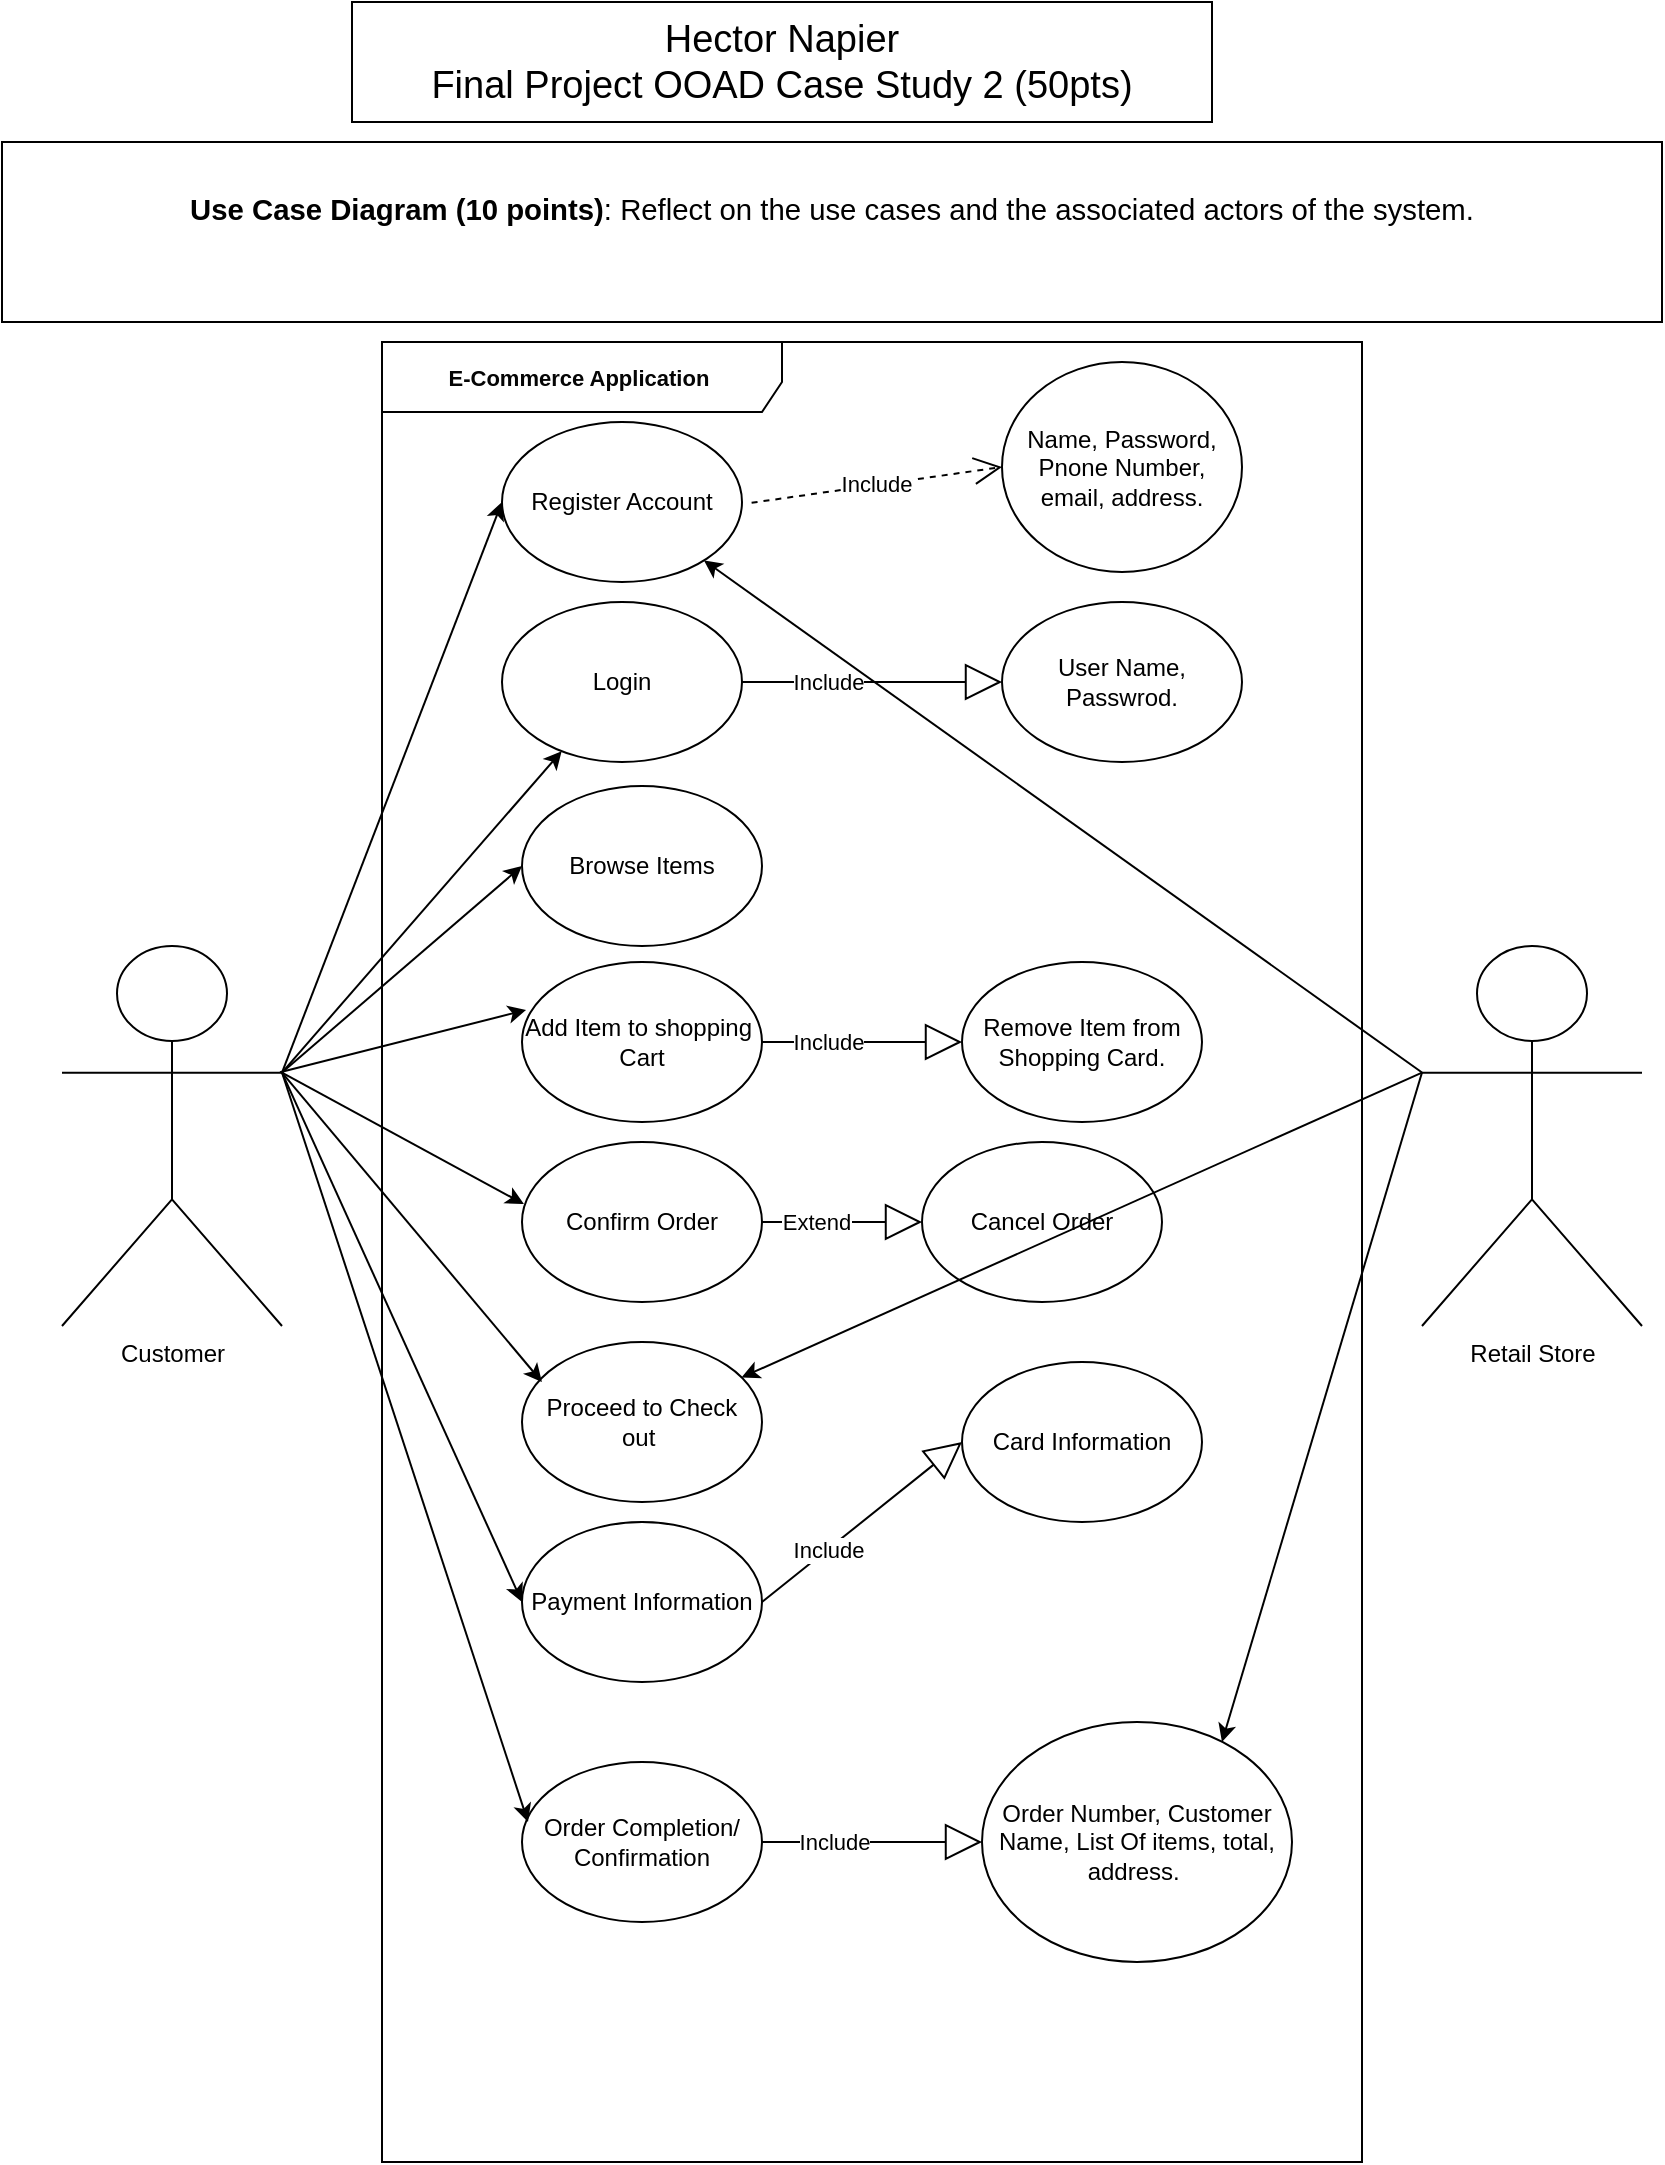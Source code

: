 <mxfile version="24.2.5" type="device" pages="5">
  <diagram name="Use Case Diagram" id="HRDbC0v-QL58-g_o1da6">
    <mxGraphModel dx="1418" dy="797" grid="1" gridSize="10" guides="1" tooltips="1" connect="1" arrows="1" fold="1" page="1" pageScale="1" pageWidth="850" pageHeight="1100" math="0" shadow="0">
      <root>
        <mxCell id="0" />
        <mxCell id="1" parent="0" />
        <mxCell id="lq5DNbu_8mVxC_UeuH79-1" value="&lt;p style=&quot;line-height:1.38;margin-top:0pt;margin-bottom:0pt;&quot; dir=&quot;ltr&quot;&gt;&lt;/p&gt;&lt;p style=&quot;line-height:1.38;margin-top:0pt;margin-bottom:0pt;&quot; dir=&quot;ltr&quot;&gt;&lt;/p&gt;&lt;div&gt;&lt;/div&gt;&lt;span id=&quot;docs-internal-guid-705e0976-7fff-efcc-c61b-261b7dbb9d03&quot;&gt;&lt;font color=&quot;#000000&quot;&gt;&lt;span style=&quot;font-size: 11pt; font-family: Arial, sans-serif; background-color: transparent; font-weight: 700; font-variant-numeric: normal; font-variant-east-asian: normal; font-variant-alternates: normal; font-variant-position: normal; vertical-align: baseline; white-space-collapse: preserve;&quot;&gt;Use Case Diagram (10 points)&lt;/span&gt;&lt;span style=&quot;font-size: 11pt; font-family: Arial, sans-serif; background-color: transparent; font-variant-numeric: normal; font-variant-east-asian: normal; font-variant-alternates: normal; font-variant-position: normal; vertical-align: baseline; white-space-collapse: preserve;&quot;&gt;: Reflect on the use cases and the associated actors of the system.&lt;/span&gt;&lt;/font&gt;&lt;/span&gt;&lt;br&gt;&lt;p style=&quot;font-size: 22px;&quot;&gt;&lt;/p&gt;&lt;font style=&quot;font-size: 22px;&quot;&gt;&lt;span id=&quot;docs-internal-guid-4736cb21-7fff-454d-ffdd-ce9de3d9f626&quot;&gt;&lt;/span&gt;&lt;/font&gt;" style="rounded=0;whiteSpace=wrap;html=1;" parent="1" vertex="1">
          <mxGeometry x="10" y="80" width="830" height="90" as="geometry" />
        </mxCell>
        <mxCell id="5bMXv3uLhK97KtnWlhL0-1" value="&lt;div&gt;Customer&lt;/div&gt;" style="shape=umlActor;verticalLabelPosition=bottom;verticalAlign=top;html=1;" parent="1" vertex="1">
          <mxGeometry x="40" y="482" width="110" height="190" as="geometry" />
        </mxCell>
        <mxCell id="nHeZbiyVeFCBfAyv0oCI-2" value="Register Account" style="ellipse;whiteSpace=wrap;html=1;" parent="1" vertex="1">
          <mxGeometry x="260" y="220" width="120" height="80" as="geometry" />
        </mxCell>
        <mxCell id="nHeZbiyVeFCBfAyv0oCI-5" value="&lt;div style=&quot;&quot;&gt;Name, Password, Pnone Number, email, address.&lt;/div&gt;" style="ellipse;whiteSpace=wrap;html=1;align=center;" parent="1" vertex="1">
          <mxGeometry x="510" y="190" width="120" height="105" as="geometry" />
        </mxCell>
        <mxCell id="nHeZbiyVeFCBfAyv0oCI-6" value="User Name, Passwrod." style="ellipse;whiteSpace=wrap;html=1;" parent="1" vertex="1">
          <mxGeometry x="510" y="310" width="120" height="80" as="geometry" />
        </mxCell>
        <mxCell id="nHeZbiyVeFCBfAyv0oCI-7" value="Login" style="ellipse;whiteSpace=wrap;html=1;" parent="1" vertex="1">
          <mxGeometry x="260" y="310" width="120" height="80" as="geometry" />
        </mxCell>
        <mxCell id="nHeZbiyVeFCBfAyv0oCI-8" value="Browse Items" style="ellipse;whiteSpace=wrap;html=1;" parent="1" vertex="1">
          <mxGeometry x="270" y="402" width="120" height="80" as="geometry" />
        </mxCell>
        <mxCell id="nHeZbiyVeFCBfAyv0oCI-13" value="" style="endArrow=classic;html=1;rounded=0;entryX=0;entryY=0.5;entryDx=0;entryDy=0;exitX=1;exitY=0.333;exitDx=0;exitDy=0;exitPerimeter=0;" parent="1" source="5bMXv3uLhK97KtnWlhL0-1" target="nHeZbiyVeFCBfAyv0oCI-2" edge="1">
          <mxGeometry width="50" height="50" relative="1" as="geometry">
            <mxPoint x="150" y="502" as="sourcePoint" />
            <mxPoint x="200" y="452" as="targetPoint" />
          </mxGeometry>
        </mxCell>
        <mxCell id="nHeZbiyVeFCBfAyv0oCI-16" value="" style="endArrow=classic;html=1;rounded=0;exitX=1;exitY=0.333;exitDx=0;exitDy=0;exitPerimeter=0;" parent="1" source="5bMXv3uLhK97KtnWlhL0-1" target="nHeZbiyVeFCBfAyv0oCI-7" edge="1">
          <mxGeometry width="50" height="50" relative="1" as="geometry">
            <mxPoint x="160" y="672" as="sourcePoint" />
            <mxPoint x="210" y="622" as="targetPoint" />
          </mxGeometry>
        </mxCell>
        <mxCell id="nHeZbiyVeFCBfAyv0oCI-17" value="" style="endArrow=classic;html=1;rounded=0;entryX=0;entryY=0.5;entryDx=0;entryDy=0;exitX=1;exitY=0.333;exitDx=0;exitDy=0;exitPerimeter=0;" parent="1" source="5bMXv3uLhK97KtnWlhL0-1" target="nHeZbiyVeFCBfAyv0oCI-8" edge="1">
          <mxGeometry width="50" height="50" relative="1" as="geometry">
            <mxPoint x="100" y="672" as="sourcePoint" />
            <mxPoint x="150" y="622" as="targetPoint" />
          </mxGeometry>
        </mxCell>
        <mxCell id="nHeZbiyVeFCBfAyv0oCI-19" value="Include" style="endArrow=open;endSize=12;dashed=1;html=1;rounded=0;entryX=0;entryY=0.5;entryDx=0;entryDy=0;exitX=1.04;exitY=0.505;exitDx=0;exitDy=0;exitPerimeter=0;" parent="1" source="nHeZbiyVeFCBfAyv0oCI-2" target="nHeZbiyVeFCBfAyv0oCI-5" edge="1">
          <mxGeometry width="160" relative="1" as="geometry">
            <mxPoint x="400" y="390" as="sourcePoint" />
            <mxPoint x="560" y="390" as="targetPoint" />
            <mxPoint as="offset" />
          </mxGeometry>
        </mxCell>
        <mxCell id="zNv88BseD1n7ouaVDyPV-1" value="&lt;font color=&quot;#000000&quot; style=&quot;font-size: 19px;&quot;&gt;Hector Napier &lt;br&gt;Final Project OOAD Case Study 2 (50pts)&lt;/font&gt;" style="rounded=0;whiteSpace=wrap;html=1;" parent="1" vertex="1">
          <mxGeometry x="185" y="10" width="430" height="60" as="geometry" />
        </mxCell>
        <mxCell id="j5uEzlYgjDCo3Zua__Tq-3" value="Add Item to shopping&amp;nbsp;&lt;div&gt;Cart&lt;/div&gt;" style="ellipse;whiteSpace=wrap;html=1;" parent="1" vertex="1">
          <mxGeometry x="270" y="490" width="120" height="80" as="geometry" />
        </mxCell>
        <mxCell id="j5uEzlYgjDCo3Zua__Tq-4" value="" style="endArrow=classic;html=1;rounded=0;entryX=0.017;entryY=0.3;entryDx=0;entryDy=0;entryPerimeter=0;exitX=0.991;exitY=0.332;exitDx=0;exitDy=0;exitPerimeter=0;" parent="1" source="5bMXv3uLhK97KtnWlhL0-1" target="j5uEzlYgjDCo3Zua__Tq-3" edge="1">
          <mxGeometry width="50" height="50" relative="1" as="geometry">
            <mxPoint x="150" y="540" as="sourcePoint" />
            <mxPoint x="398.84" y="778.14" as="targetPoint" />
          </mxGeometry>
        </mxCell>
        <mxCell id="j5uEzlYgjDCo3Zua__Tq-6" value="Remove Item from Shopping Card." style="ellipse;whiteSpace=wrap;html=1;" parent="1" vertex="1">
          <mxGeometry x="490" y="490" width="120" height="80" as="geometry" />
        </mxCell>
        <mxCell id="j5uEzlYgjDCo3Zua__Tq-8" value="Include" style="endArrow=block;endSize=16;endFill=0;html=1;rounded=0;exitX=1;exitY=0.5;exitDx=0;exitDy=0;entryX=0;entryY=0.5;entryDx=0;entryDy=0;" parent="1" source="nHeZbiyVeFCBfAyv0oCI-7" target="nHeZbiyVeFCBfAyv0oCI-6" edge="1">
          <mxGeometry x="-0.341" width="160" relative="1" as="geometry">
            <mxPoint x="560" y="786" as="sourcePoint" />
            <mxPoint x="460" y="700" as="targetPoint" />
            <mxPoint as="offset" />
            <Array as="points" />
          </mxGeometry>
        </mxCell>
        <mxCell id="j5uEzlYgjDCo3Zua__Tq-9" value="Payment Information" style="ellipse;whiteSpace=wrap;html=1;" parent="1" vertex="1">
          <mxGeometry x="270" y="770" width="120" height="80" as="geometry" />
        </mxCell>
        <mxCell id="j5uEzlYgjDCo3Zua__Tq-10" value="Confirm Order" style="ellipse;whiteSpace=wrap;html=1;" parent="1" vertex="1">
          <mxGeometry x="270" y="580" width="120" height="80" as="geometry" />
        </mxCell>
        <mxCell id="j5uEzlYgjDCo3Zua__Tq-11" value="Proceed to Check out&amp;nbsp;" style="ellipse;whiteSpace=wrap;html=1;" parent="1" vertex="1">
          <mxGeometry x="270" y="680" width="120" height="80" as="geometry" />
        </mxCell>
        <mxCell id="j5uEzlYgjDCo3Zua__Tq-12" value="Include" style="endArrow=block;endSize=16;endFill=0;html=1;rounded=0;exitX=1;exitY=0.5;exitDx=0;exitDy=0;entryX=0;entryY=0.5;entryDx=0;entryDy=0;" parent="1" source="j5uEzlYgjDCo3Zua__Tq-3" target="j5uEzlYgjDCo3Zua__Tq-6" edge="1">
          <mxGeometry x="-0.341" width="160" relative="1" as="geometry">
            <mxPoint x="410" y="692" as="sourcePoint" />
            <mxPoint x="410" y="732" as="targetPoint" />
            <mxPoint as="offset" />
            <Array as="points" />
          </mxGeometry>
        </mxCell>
        <mxCell id="j5uEzlYgjDCo3Zua__Tq-13" value="" style="endArrow=classic;html=1;rounded=0;exitX=1;exitY=0.333;exitDx=0;exitDy=0;exitPerimeter=0;entryX=0.008;entryY=0.388;entryDx=0;entryDy=0;entryPerimeter=0;" parent="1" source="5bMXv3uLhK97KtnWlhL0-1" target="j5uEzlYgjDCo3Zua__Tq-10" edge="1">
          <mxGeometry width="50" height="50" relative="1" as="geometry">
            <mxPoint x="150" y="640" as="sourcePoint" />
            <mxPoint x="280" y="700" as="targetPoint" />
          </mxGeometry>
        </mxCell>
        <mxCell id="j5uEzlYgjDCo3Zua__Tq-14" value="" style="endArrow=classic;html=1;rounded=0;exitX=1;exitY=0.333;exitDx=0;exitDy=0;exitPerimeter=0;entryX=0.083;entryY=0.25;entryDx=0;entryDy=0;entryPerimeter=0;" parent="1" source="5bMXv3uLhK97KtnWlhL0-1" target="j5uEzlYgjDCo3Zua__Tq-11" edge="1">
          <mxGeometry width="50" height="50" relative="1" as="geometry">
            <mxPoint x="147" y="721" as="sourcePoint" />
            <mxPoint x="260" y="780" as="targetPoint" />
          </mxGeometry>
        </mxCell>
        <mxCell id="j5uEzlYgjDCo3Zua__Tq-15" value="" style="endArrow=classic;html=1;rounded=0;entryX=0;entryY=0.5;entryDx=0;entryDy=0;exitX=1;exitY=0.333;exitDx=0;exitDy=0;exitPerimeter=0;" parent="1" source="5bMXv3uLhK97KtnWlhL0-1" target="j5uEzlYgjDCo3Zua__Tq-9" edge="1">
          <mxGeometry width="50" height="50" relative="1" as="geometry">
            <mxPoint x="147" y="840" as="sourcePoint" />
            <mxPoint x="260" y="899" as="targetPoint" />
          </mxGeometry>
        </mxCell>
        <mxCell id="j5uEzlYgjDCo3Zua__Tq-16" value="&lt;span id=&quot;docs-internal-guid-8cb2599f-7fff-848b-6761-51fdcf957c3d&quot;&gt;&lt;span style=&quot;font-family: Arial, sans-serif; background-color: transparent; font-weight: 700; font-variant-numeric: normal; font-variant-east-asian: normal; font-variant-alternates: normal; font-variant-position: normal; vertical-align: baseline; white-space-collapse: preserve;&quot;&gt;&lt;font color=&quot;#050505&quot; style=&quot;font-size: 11px;&quot;&gt;E-Commerce Application &lt;/font&gt;&lt;/span&gt;&lt;/span&gt;" style="shape=umlFrame;whiteSpace=wrap;html=1;pointerEvents=0;width=200;height=35;" parent="1" vertex="1">
          <mxGeometry x="200" y="180" width="490" height="910" as="geometry" />
        </mxCell>
        <mxCell id="faty7FYjL2CxQlbBgaai-5" value="Cancel Order" style="ellipse;whiteSpace=wrap;html=1;" parent="1" vertex="1">
          <mxGeometry x="470" y="580" width="120" height="80" as="geometry" />
        </mxCell>
        <mxCell id="faty7FYjL2CxQlbBgaai-6" value="Extend" style="endArrow=block;endSize=16;endFill=0;html=1;rounded=0;exitX=1;exitY=0.5;exitDx=0;exitDy=0;entryX=0;entryY=0.5;entryDx=0;entryDy=0;" parent="1" source="j5uEzlYgjDCo3Zua__Tq-10" target="faty7FYjL2CxQlbBgaai-5" edge="1">
          <mxGeometry x="-0.341" width="160" relative="1" as="geometry">
            <mxPoint x="380" y="740" as="sourcePoint" />
            <mxPoint x="460" y="1030" as="targetPoint" />
            <mxPoint as="offset" />
            <Array as="points" />
          </mxGeometry>
        </mxCell>
        <mxCell id="faty7FYjL2CxQlbBgaai-7" value="&lt;div&gt;Retail Store&lt;/div&gt;" style="shape=umlActor;verticalLabelPosition=bottom;verticalAlign=top;html=1;" parent="1" vertex="1">
          <mxGeometry x="720" y="482" width="110" height="190" as="geometry" />
        </mxCell>
        <mxCell id="faty7FYjL2CxQlbBgaai-10" value="" style="endArrow=classic;html=1;rounded=0;exitX=0;exitY=0.333;exitDx=0;exitDy=0;exitPerimeter=0;" parent="1" source="faty7FYjL2CxQlbBgaai-7" target="nHeZbiyVeFCBfAyv0oCI-2" edge="1">
          <mxGeometry width="50" height="50" relative="1" as="geometry">
            <mxPoint x="660" y="570" as="sourcePoint" />
            <mxPoint x="770" y="350" as="targetPoint" />
          </mxGeometry>
        </mxCell>
        <mxCell id="faty7FYjL2CxQlbBgaai-11" value="" style="endArrow=classic;html=1;rounded=0;exitX=0;exitY=0.333;exitDx=0;exitDy=0;exitPerimeter=0;entryX=0.774;entryY=0.083;entryDx=0;entryDy=0;entryPerimeter=0;" parent="1" source="faty7FYjL2CxQlbBgaai-7" target="faty7FYjL2CxQlbBgaai-20" edge="1">
          <mxGeometry width="50" height="50" relative="1" as="geometry">
            <mxPoint x="730" y="555" as="sourcePoint" />
            <mxPoint x="376" y="360" as="targetPoint" />
          </mxGeometry>
        </mxCell>
        <mxCell id="faty7FYjL2CxQlbBgaai-12" value="" style="endArrow=classic;html=1;rounded=0;exitX=0;exitY=0.333;exitDx=0;exitDy=0;exitPerimeter=0;" parent="1" source="faty7FYjL2CxQlbBgaai-7" target="j5uEzlYgjDCo3Zua__Tq-11" edge="1">
          <mxGeometry width="50" height="50" relative="1" as="geometry">
            <mxPoint x="720" y="550" as="sourcePoint" />
            <mxPoint x="600" y="952" as="targetPoint" />
          </mxGeometry>
        </mxCell>
        <mxCell id="faty7FYjL2CxQlbBgaai-15" value="Card Information" style="ellipse;whiteSpace=wrap;html=1;" parent="1" vertex="1">
          <mxGeometry x="490" y="690" width="120" height="80" as="geometry" />
        </mxCell>
        <mxCell id="faty7FYjL2CxQlbBgaai-16" value="Include" style="endArrow=block;endSize=16;endFill=0;html=1;rounded=0;exitX=1;exitY=0.5;exitDx=0;exitDy=0;entryX=0;entryY=0.5;entryDx=0;entryDy=0;" parent="1" source="j5uEzlYgjDCo3Zua__Tq-9" target="faty7FYjL2CxQlbBgaai-15" edge="1">
          <mxGeometry x="-0.341" width="160" relative="1" as="geometry">
            <mxPoint x="390" y="949.5" as="sourcePoint" />
            <mxPoint x="500" y="950" as="targetPoint" />
            <mxPoint as="offset" />
            <Array as="points" />
          </mxGeometry>
        </mxCell>
        <mxCell id="faty7FYjL2CxQlbBgaai-18" value="Order Completion/&lt;div&gt;Confirmation&lt;/div&gt;" style="ellipse;whiteSpace=wrap;html=1;" parent="1" vertex="1">
          <mxGeometry x="270" y="890" width="120" height="80" as="geometry" />
        </mxCell>
        <mxCell id="faty7FYjL2CxQlbBgaai-19" value="" style="endArrow=classic;html=1;rounded=0;entryX=0.025;entryY=0.375;entryDx=0;entryDy=0;exitX=1;exitY=0.333;exitDx=0;exitDy=0;exitPerimeter=0;entryPerimeter=0;" parent="1" source="5bMXv3uLhK97KtnWlhL0-1" target="faty7FYjL2CxQlbBgaai-18" edge="1">
          <mxGeometry width="50" height="50" relative="1" as="geometry">
            <mxPoint x="160" y="555" as="sourcePoint" />
            <mxPoint x="280" y="820" as="targetPoint" />
          </mxGeometry>
        </mxCell>
        <mxCell id="faty7FYjL2CxQlbBgaai-20" value="Order Number, Customer Name, List Of items, total, address.&amp;nbsp;" style="ellipse;whiteSpace=wrap;html=1;" parent="1" vertex="1">
          <mxGeometry x="500" y="870" width="155" height="120" as="geometry" />
        </mxCell>
        <mxCell id="faty7FYjL2CxQlbBgaai-21" value="Include" style="endArrow=block;endSize=16;endFill=0;html=1;rounded=0;exitX=1;exitY=0.5;exitDx=0;exitDy=0;entryX=0;entryY=0.5;entryDx=0;entryDy=0;" parent="1" source="faty7FYjL2CxQlbBgaai-18" target="faty7FYjL2CxQlbBgaai-20" edge="1">
          <mxGeometry x="-0.341" width="160" relative="1" as="geometry">
            <mxPoint x="395" y="930" as="sourcePoint" />
            <mxPoint x="415" y="1132" as="targetPoint" />
            <mxPoint as="offset" />
            <Array as="points" />
          </mxGeometry>
        </mxCell>
      </root>
    </mxGraphModel>
  </diagram>
  <diagram id="yTS-zGicEhvubGqiiFgA" name="Activity Diagram">
    <mxGraphModel dx="1418" dy="797" grid="1" gridSize="10" guides="1" tooltips="1" connect="1" arrows="1" fold="1" page="1" pageScale="1" pageWidth="850" pageHeight="1100" math="0" shadow="0">
      <root>
        <mxCell id="0" />
        <mxCell id="1" parent="0" />
        <mxCell id="_Ud6uV08nvZzO5Yvaj7D-1" value="&lt;p style=&quot;line-height:1.38;margin-top:0pt;margin-bottom:0pt;&quot; dir=&quot;ltr&quot;&gt;&lt;/p&gt;&lt;p style=&quot;line-height:1.38;margin-top:0pt;margin-bottom:0pt;&quot; dir=&quot;ltr&quot;&gt;&lt;/p&gt;&lt;div&gt;&lt;/div&gt;&lt;p style=&quot;line-height:1.38;margin-top:0pt;margin-bottom:0pt;&quot; dir=&quot;ltr&quot;&gt;&lt;/p&gt;&lt;div&gt;&lt;/div&gt;&lt;span style=&quot;font-size: 16px;&quot; id=&quot;docs-internal-guid-476f0666-7fff-e421-7e1c-d5bcd231eda9&quot;&gt;&lt;font color=&quot;#080808&quot; style=&quot;font-size: 16px;&quot;&gt;&lt;span style=&quot;font-family: Arial, sans-serif; background-color: transparent; font-weight: 700; font-variant-numeric: normal; font-variant-east-asian: normal; font-variant-alternates: normal; font-variant-position: normal; vertical-align: baseline; white-space-collapse: preserve;&quot;&gt;Activity Diagram (10 points)&lt;/span&gt;&lt;span style=&quot;font-family: Arial, sans-serif; background-color: transparent; font-variant-numeric: normal; font-variant-east-asian: normal; font-variant-alternates: normal; font-variant-position: normal; vertical-align: baseline; white-space-collapse: preserve;&quot;&gt;: Illustrate the sequence of &lt;/span&gt;&lt;/font&gt;&lt;/span&gt;&lt;div style=&quot;font-size: 16px;&quot;&gt;&lt;font color=&quot;#080808&quot; style=&quot;font-size: 16px;&quot;&gt;&lt;span style=&quot;font-family: Arial, sans-serif; background-color: transparent; font-variant-numeric: normal; font-variant-east-asian: normal; font-variant-alternates: normal; font-variant-position: normal; vertical-align: baseline; white-space-collapse: preserve;&quot;&gt;activities for each use case.&lt;/span&gt;&lt;/font&gt;&lt;br&gt;&lt;p style=&quot;font-size: 16px;&quot;&gt;&lt;/p&gt;&lt;span style=&quot;font-size: 16px;&quot; id=&quot;docs-internal-guid-7112bc8c-7fff-d57e-7e25-45a56f821945&quot;&gt;&lt;/span&gt;&lt;/div&gt;" style="rounded=0;whiteSpace=wrap;html=1;" parent="1" vertex="1">
          <mxGeometry x="210" width="450" height="60" as="geometry" />
        </mxCell>
        <mxCell id="hPD5M8SMGnqX-7s_gUQp-1" value="" style="ellipse;html=1;shape=startState;fillColor=#000000;strokeColor=#ff0000;" parent="1" vertex="1">
          <mxGeometry x="60" y="120" width="30" height="30" as="geometry" />
        </mxCell>
        <mxCell id="d6ZAwayhKA5jPn56wRFN-2" value="Register Account" style="rounded=1;whiteSpace=wrap;html=1;" parent="1" vertex="1">
          <mxGeometry x="200" y="90" width="120" height="60" as="geometry" />
        </mxCell>
        <mxCell id="d6ZAwayhKA5jPn56wRFN-3" value="Costumer Not Found" style="rounded=1;whiteSpace=wrap;html=1;" parent="1" vertex="1">
          <mxGeometry x="310" y="190" width="120" height="30" as="geometry" />
        </mxCell>
        <mxCell id="d6ZAwayhKA5jPn56wRFN-4" value="Login" style="rounded=1;whiteSpace=wrap;html=1;" parent="1" vertex="1">
          <mxGeometry x="420" y="80" width="80" height="40" as="geometry" />
        </mxCell>
        <mxCell id="d6ZAwayhKA5jPn56wRFN-7" value="" style="ellipse;html=1;shape=endState;fillColor=#000000;strokeColor=#ff0000;" parent="1" vertex="1">
          <mxGeometry x="657.5" y="805" width="30" height="30" as="geometry" />
        </mxCell>
        <mxCell id="d6ZAwayhKA5jPn56wRFN-48" value="" style="rhombus;whiteSpace=wrap;html=1;" parent="1" vertex="1">
          <mxGeometry x="440" y="140" width="40" height="40" as="geometry" />
        </mxCell>
        <mxCell id="43f0WN8mzrDbMwz-3VTG-8" value="" style="endArrow=open;endFill=1;endSize=12;html=1;rounded=0;exitX=0;exitY=0.5;exitDx=0;exitDy=0;entryX=0.66;entryY=0.013;entryDx=0;entryDy=0;entryPerimeter=0;" parent="1" source="d6ZAwayhKA5jPn56wRFN-48" target="d6ZAwayhKA5jPn56wRFN-3" edge="1">
          <mxGeometry width="160" relative="1" as="geometry">
            <mxPoint x="580" y="285" as="sourcePoint" />
            <mxPoint x="540" y="310" as="targetPoint" />
          </mxGeometry>
        </mxCell>
        <mxCell id="43f0WN8mzrDbMwz-3VTG-43" value="B" style="ellipse;" parent="1" vertex="1">
          <mxGeometry x="510" y="550" width="30" height="30" as="geometry" />
        </mxCell>
        <mxCell id="lvntcp9gN8Iw_CxUbA4a-69" style="edgeStyle=orthogonalEdgeStyle;rounded=0;orthogonalLoop=1;jettySize=auto;html=1;endArrow=open;endFill=0;" parent="1" source="43f0WN8mzrDbMwz-3VTG-56" edge="1">
          <mxGeometry relative="1" as="geometry">
            <mxPoint x="280" y="795" as="targetPoint" />
          </mxGeometry>
        </mxCell>
        <mxCell id="43f0WN8mzrDbMwz-3VTG-56" value="&lt;font color=&quot;#050505&quot;&gt;Proceed To Ckeckout&lt;/font&gt;" style="html=1;shape=mxgraph.infographic.ribbonSimple;notch1=20;notch2=0;align=center;verticalAlign=middle;fontSize=14;fontStyle=0;fillColor=#FFFFFF;flipH=0;spacingRight=0;spacingLeft=14;whiteSpace=wrap;" parent="1" vertex="1">
          <mxGeometry x="80" y="775" width="170" height="40" as="geometry" />
        </mxCell>
        <mxCell id="43f0WN8mzrDbMwz-3VTG-70" value="B" style="ellipse;" parent="1" vertex="1">
          <mxGeometry x="575" y="360" width="30" height="30" as="geometry" />
        </mxCell>
        <mxCell id="lvntcp9gN8Iw_CxUbA4a-72" style="edgeStyle=orthogonalEdgeStyle;rounded=0;orthogonalLoop=1;jettySize=auto;html=1;endArrow=open;endFill=0;" parent="1" source="43f0WN8mzrDbMwz-3VTG-78" edge="1">
          <mxGeometry relative="1" as="geometry">
            <mxPoint x="310" y="825" as="targetPoint" />
          </mxGeometry>
        </mxCell>
        <mxCell id="43f0WN8mzrDbMwz-3VTG-78" value="A" style="ellipse;" parent="1" vertex="1">
          <mxGeometry x="295" y="870" width="30" height="30" as="geometry" />
        </mxCell>
        <mxCell id="lvntcp9gN8Iw_CxUbA4a-3" value="" style="rhombus;whiteSpace=wrap;html=1;" parent="1" vertex="1">
          <mxGeometry x="350" y="100" width="40" height="40" as="geometry" />
        </mxCell>
        <mxCell id="lvntcp9gN8Iw_CxUbA4a-53" style="edgeStyle=orthogonalEdgeStyle;rounded=0;orthogonalLoop=1;jettySize=auto;html=1;entryX=0;entryY=0.5;entryDx=0;entryDy=0;endArrow=open;endFill=0;curved=1;exitX=0.327;exitY=1.013;exitDx=0;exitDy=0;exitPerimeter=0;" parent="1" source="lvntcp9gN8Iw_CxUbA4a-5" target="lvntcp9gN8Iw_CxUbA4a-17" edge="1">
          <mxGeometry relative="1" as="geometry">
            <mxPoint x="64.97" y="375" as="sourcePoint" />
          </mxGeometry>
        </mxCell>
        <mxCell id="lvntcp9gN8Iw_CxUbA4a-5" value="Customer Found" style="rounded=1;whiteSpace=wrap;html=1;" parent="1" vertex="1">
          <mxGeometry x="490" y="190" width="120" height="30" as="geometry" />
        </mxCell>
        <mxCell id="lvntcp9gN8Iw_CxUbA4a-6" value="" style="endArrow=open;endFill=1;endSize=12;html=1;rounded=0;exitX=1;exitY=0.5;exitDx=0;exitDy=0;" parent="1" source="d6ZAwayhKA5jPn56wRFN-48" target="lvntcp9gN8Iw_CxUbA4a-5" edge="1">
          <mxGeometry width="160" relative="1" as="geometry">
            <mxPoint x="440" y="190" as="sourcePoint" />
            <mxPoint x="400" y="228" as="targetPoint" />
          </mxGeometry>
        </mxCell>
        <mxCell id="lvntcp9gN8Iw_CxUbA4a-10" value="" style="endArrow=open;endFill=1;endSize=12;html=1;rounded=0;exitX=0.871;exitY=0.357;exitDx=0;exitDy=0;entryX=0;entryY=0.5;entryDx=0;entryDy=0;exitPerimeter=0;" parent="1" source="hPD5M8SMGnqX-7s_gUQp-1" target="d6ZAwayhKA5jPn56wRFN-2" edge="1">
          <mxGeometry width="160" relative="1" as="geometry">
            <mxPoint x="30" y="40" as="sourcePoint" />
            <mxPoint x="77" y="70" as="targetPoint" />
          </mxGeometry>
        </mxCell>
        <mxCell id="lvntcp9gN8Iw_CxUbA4a-11" value="" style="endArrow=open;endFill=1;endSize=12;html=1;rounded=0;exitX=0.94;exitY=0.48;exitDx=0;exitDy=0;entryX=0;entryY=0.5;entryDx=0;entryDy=0;exitPerimeter=0;" parent="1" source="lvntcp9gN8Iw_CxUbA4a-3" target="d6ZAwayhKA5jPn56wRFN-4" edge="1">
          <mxGeometry width="160" relative="1" as="geometry">
            <mxPoint x="380" y="120" as="sourcePoint" />
            <mxPoint x="427" y="150" as="targetPoint" />
          </mxGeometry>
        </mxCell>
        <mxCell id="lvntcp9gN8Iw_CxUbA4a-12" value="" style="endArrow=open;endFill=1;endSize=12;html=1;rounded=0;exitX=0.497;exitY=-0.093;exitDx=0;exitDy=0;exitPerimeter=0;entryX=0.5;entryY=1;entryDx=0;entryDy=0;" parent="1" source="d6ZAwayhKA5jPn56wRFN-3" target="lvntcp9gN8Iw_CxUbA4a-3" edge="1">
          <mxGeometry width="160" relative="1" as="geometry">
            <mxPoint x="510" y="190" as="sourcePoint" />
            <mxPoint x="557" y="220" as="targetPoint" />
          </mxGeometry>
        </mxCell>
        <mxCell id="lvntcp9gN8Iw_CxUbA4a-13" value="" style="endArrow=open;endFill=1;endSize=12;html=1;rounded=0;exitX=1;exitY=0.5;exitDx=0;exitDy=0;entryX=0;entryY=0.5;entryDx=0;entryDy=0;" parent="1" target="lvntcp9gN8Iw_CxUbA4a-3" edge="1">
          <mxGeometry width="160" relative="1" as="geometry">
            <mxPoint x="320" y="120" as="sourcePoint" />
            <mxPoint x="367" y="150" as="targetPoint" />
          </mxGeometry>
        </mxCell>
        <mxCell id="lvntcp9gN8Iw_CxUbA4a-14" value="" style="endArrow=open;endFill=1;endSize=12;html=1;rounded=0;exitX=0.5;exitY=1;exitDx=0;exitDy=0;entryX=0.5;entryY=0;entryDx=0;entryDy=0;" parent="1" source="d6ZAwayhKA5jPn56wRFN-4" target="d6ZAwayhKA5jPn56wRFN-48" edge="1">
          <mxGeometry width="160" relative="1" as="geometry">
            <mxPoint x="530" y="210" as="sourcePoint" />
            <mxPoint x="577" y="240" as="targetPoint" />
          </mxGeometry>
        </mxCell>
        <mxCell id="lvntcp9gN8Iw_CxUbA4a-17" value="" style="rhombus;whiteSpace=wrap;html=1;" parent="1" vertex="1">
          <mxGeometry x="255" y="360" width="30" height="30" as="geometry" />
        </mxCell>
        <mxCell id="lvntcp9gN8Iw_CxUbA4a-19" value="" style="rhombus;whiteSpace=wrap;html=1;" parent="1" vertex="1">
          <mxGeometry x="430" y="420" width="20" height="20" as="geometry" />
        </mxCell>
        <mxCell id="lvntcp9gN8Iw_CxUbA4a-20" value="" style="endArrow=open;endFill=1;endSize=12;html=1;rounded=0;exitX=1;exitY=0.5;exitDx=0;exitDy=0;entryX=0.38;entryY=0.023;entryDx=0;entryDy=0;entryPerimeter=0;" parent="1" source="lvntcp9gN8Iw_CxUbA4a-17" target="lvntcp9gN8Iw_CxUbA4a-21" edge="1">
          <mxGeometry width="160" relative="1" as="geometry">
            <mxPoint x="275" y="415" as="sourcePoint" />
            <mxPoint x="345" y="415" as="targetPoint" />
            <Array as="points">
              <mxPoint x="325.03" y="395" />
            </Array>
          </mxGeometry>
        </mxCell>
        <mxCell id="lvntcp9gN8Iw_CxUbA4a-21" value="Browse Items" style="rounded=1;whiteSpace=wrap;html=1;" parent="1" vertex="1">
          <mxGeometry x="285" y="415" width="120" height="30" as="geometry" />
        </mxCell>
        <mxCell id="lvntcp9gN8Iw_CxUbA4a-39" style="edgeStyle=orthogonalEdgeStyle;rounded=0;orthogonalLoop=1;jettySize=auto;html=1;entryX=0;entryY=0.5;entryDx=0;entryDy=0;endArrow=open;endFill=0;" parent="1" source="lvntcp9gN8Iw_CxUbA4a-24" target="lvntcp9gN8Iw_CxUbA4a-38" edge="1">
          <mxGeometry relative="1" as="geometry" />
        </mxCell>
        <mxCell id="lvntcp9gN8Iw_CxUbA4a-24" value="View Item" style="rounded=1;whiteSpace=wrap;html=1;" parent="1" vertex="1">
          <mxGeometry x="420" y="475" width="60" height="30" as="geometry" />
        </mxCell>
        <mxCell id="lvntcp9gN8Iw_CxUbA4a-30" style="edgeStyle=orthogonalEdgeStyle;rounded=0;orthogonalLoop=1;jettySize=auto;html=1;entryX=0.5;entryY=0;entryDx=0;entryDy=0;exitX=0.5;exitY=0;exitDx=0;exitDy=0;endArrow=open;endFill=0;" parent="1" source="lvntcp9gN8Iw_CxUbA4a-26" target="lvntcp9gN8Iw_CxUbA4a-17" edge="1">
          <mxGeometry relative="1" as="geometry">
            <Array as="points">
              <mxPoint x="655" y="350" />
              <mxPoint x="270" y="350" />
            </Array>
          </mxGeometry>
        </mxCell>
        <mxCell id="lvntcp9gN8Iw_CxUbA4a-77" style="edgeStyle=orthogonalEdgeStyle;rounded=0;orthogonalLoop=1;jettySize=auto;html=1;endArrow=open;endFill=0;" parent="1" source="lvntcp9gN8Iw_CxUbA4a-26" edge="1">
          <mxGeometry relative="1" as="geometry">
            <mxPoint x="695.03" y="445" as="targetPoint" />
          </mxGeometry>
        </mxCell>
        <mxCell id="lvntcp9gN8Iw_CxUbA4a-26" value="" style="rhombus;whiteSpace=wrap;html=1;" parent="1" vertex="1">
          <mxGeometry x="645" y="435" width="20" height="20" as="geometry" />
        </mxCell>
        <mxCell id="lvntcp9gN8Iw_CxUbA4a-31" value="View Shopping Cart" style="rounded=1;whiteSpace=wrap;html=1;" parent="1" vertex="1">
          <mxGeometry x="550" y="490" width="80" height="30" as="geometry" />
        </mxCell>
        <mxCell id="lvntcp9gN8Iw_CxUbA4a-42" style="edgeStyle=orthogonalEdgeStyle;rounded=0;orthogonalLoop=1;jettySize=auto;html=1;entryX=0;entryY=0.5;entryDx=0;entryDy=0;endArrow=open;endFill=0;" parent="1" source="lvntcp9gN8Iw_CxUbA4a-32" target="lvntcp9gN8Iw_CxUbA4a-41" edge="1">
          <mxGeometry relative="1" as="geometry" />
        </mxCell>
        <mxCell id="lvntcp9gN8Iw_CxUbA4a-32" value="Add Item To Shoping Card" style="rounded=1;whiteSpace=wrap;html=1;" parent="1" vertex="1">
          <mxGeometry x="480" y="380" width="60" height="80" as="geometry" />
        </mxCell>
        <mxCell id="lvntcp9gN8Iw_CxUbA4a-36" style="edgeStyle=orthogonalEdgeStyle;rounded=0;orthogonalLoop=1;jettySize=auto;html=1;entryX=0.347;entryY=-0.093;entryDx=0;entryDy=0;entryPerimeter=0;endArrow=open;endFill=0;" parent="1" source="lvntcp9gN8Iw_CxUbA4a-19" target="lvntcp9gN8Iw_CxUbA4a-24" edge="1">
          <mxGeometry relative="1" as="geometry" />
        </mxCell>
        <mxCell id="lvntcp9gN8Iw_CxUbA4a-40" style="edgeStyle=orthogonalEdgeStyle;rounded=0;orthogonalLoop=1;jettySize=auto;html=1;entryX=0.5;entryY=1;entryDx=0;entryDy=0;endArrow=open;endFill=0;" parent="1" source="lvntcp9gN8Iw_CxUbA4a-38" target="lvntcp9gN8Iw_CxUbA4a-32" edge="1">
          <mxGeometry relative="1" as="geometry" />
        </mxCell>
        <mxCell id="lvntcp9gN8Iw_CxUbA4a-62" style="edgeStyle=orthogonalEdgeStyle;rounded=0;orthogonalLoop=1;jettySize=auto;html=1;entryX=0.5;entryY=1;entryDx=0;entryDy=0;endArrow=open;endFill=0;" parent="1" source="lvntcp9gN8Iw_CxUbA4a-38" target="lvntcp9gN8Iw_CxUbA4a-17" edge="1">
          <mxGeometry relative="1" as="geometry">
            <Array as="points">
              <mxPoint x="510.03" y="525" />
              <mxPoint x="270.03" y="525" />
            </Array>
          </mxGeometry>
        </mxCell>
        <mxCell id="lvntcp9gN8Iw_CxUbA4a-38" value="" style="rhombus;whiteSpace=wrap;html=1;" parent="1" vertex="1">
          <mxGeometry x="500" y="480" width="20" height="20" as="geometry" />
        </mxCell>
        <mxCell id="lvntcp9gN8Iw_CxUbA4a-43" style="edgeStyle=orthogonalEdgeStyle;rounded=0;orthogonalLoop=1;jettySize=auto;html=1;entryX=0.5;entryY=0;entryDx=0;entryDy=0;endArrow=open;endFill=0;" parent="1" source="lvntcp9gN8Iw_CxUbA4a-41" target="lvntcp9gN8Iw_CxUbA4a-31" edge="1">
          <mxGeometry relative="1" as="geometry" />
        </mxCell>
        <mxCell id="lvntcp9gN8Iw_CxUbA4a-41" value="" style="rhombus;whiteSpace=wrap;html=1;" parent="1" vertex="1">
          <mxGeometry x="580" y="415" width="20" height="20" as="geometry" />
        </mxCell>
        <mxCell id="lvntcp9gN8Iw_CxUbA4a-44" style="edgeStyle=orthogonalEdgeStyle;rounded=0;orthogonalLoop=1;jettySize=auto;html=1;entryX=-0.12;entryY=0.46;entryDx=0;entryDy=0;entryPerimeter=0;endArrow=open;endFill=0;" parent="1" source="lvntcp9gN8Iw_CxUbA4a-41" target="lvntcp9gN8Iw_CxUbA4a-26" edge="1">
          <mxGeometry relative="1" as="geometry">
            <mxPoint x="785" y="428" as="targetPoint" />
          </mxGeometry>
        </mxCell>
        <mxCell id="lvntcp9gN8Iw_CxUbA4a-45" style="edgeStyle=orthogonalEdgeStyle;rounded=0;orthogonalLoop=1;jettySize=auto;html=1;endArrow=open;endFill=0;entryX=0.5;entryY=0;entryDx=0;entryDy=0;" parent="1" source="lvntcp9gN8Iw_CxUbA4a-21" target="lvntcp9gN8Iw_CxUbA4a-19" edge="1">
          <mxGeometry relative="1" as="geometry">
            <mxPoint x="430" y="390" as="targetPoint" />
            <Array as="points">
              <mxPoint x="345" y="400" />
              <mxPoint x="440" y="400" />
            </Array>
          </mxGeometry>
        </mxCell>
        <mxCell id="lvntcp9gN8Iw_CxUbA4a-46" style="edgeStyle=orthogonalEdgeStyle;rounded=0;orthogonalLoop=1;jettySize=auto;html=1;entryX=-0.033;entryY=0.633;entryDx=0;entryDy=0;entryPerimeter=0;endArrow=open;endFill=0;" parent="1" source="lvntcp9gN8Iw_CxUbA4a-19" target="lvntcp9gN8Iw_CxUbA4a-32" edge="1">
          <mxGeometry relative="1" as="geometry" />
        </mxCell>
        <mxCell id="lvntcp9gN8Iw_CxUbA4a-78" style="edgeStyle=orthogonalEdgeStyle;rounded=0;orthogonalLoop=1;jettySize=auto;html=1;endArrow=open;endFill=0;" parent="1" source="lvntcp9gN8Iw_CxUbA4a-55" edge="1">
          <mxGeometry relative="1" as="geometry">
            <mxPoint x="545.03" y="565" as="targetPoint" />
          </mxGeometry>
        </mxCell>
        <mxCell id="lvntcp9gN8Iw_CxUbA4a-55" value="" style="rhombus;whiteSpace=wrap;html=1;" parent="1" vertex="1">
          <mxGeometry x="580" y="555" width="20" height="20" as="geometry" />
        </mxCell>
        <mxCell id="lvntcp9gN8Iw_CxUbA4a-56" style="edgeStyle=orthogonalEdgeStyle;rounded=0;orthogonalLoop=1;jettySize=auto;html=1;entryX=0.5;entryY=0;entryDx=0;entryDy=0;exitX=0.629;exitY=1.039;exitDx=0;exitDy=0;exitPerimeter=0;endArrow=open;endFill=0;" parent="1" source="lvntcp9gN8Iw_CxUbA4a-31" target="lvntcp9gN8Iw_CxUbA4a-55" edge="1">
          <mxGeometry relative="1" as="geometry">
            <Array as="points" />
          </mxGeometry>
        </mxCell>
        <mxCell id="lvntcp9gN8Iw_CxUbA4a-59" style="edgeStyle=orthogonalEdgeStyle;rounded=0;orthogonalLoop=1;jettySize=auto;html=1;entryX=0.5;entryY=1;entryDx=0;entryDy=0;endArrow=open;endFill=0;" parent="1" source="lvntcp9gN8Iw_CxUbA4a-57" target="lvntcp9gN8Iw_CxUbA4a-26" edge="1">
          <mxGeometry relative="1" as="geometry" />
        </mxCell>
        <mxCell id="lvntcp9gN8Iw_CxUbA4a-57" value="Remove&amp;nbsp; Item From Shopping Card" style="rounded=1;whiteSpace=wrap;html=1;" parent="1" vertex="1">
          <mxGeometry x="550" y="610" width="70" height="80" as="geometry" />
        </mxCell>
        <mxCell id="lvntcp9gN8Iw_CxUbA4a-58" style="edgeStyle=orthogonalEdgeStyle;rounded=0;orthogonalLoop=1;jettySize=auto;html=1;exitX=0.495;exitY=1.09;exitDx=0;exitDy=0;exitPerimeter=0;entryX=0.57;entryY=0.024;entryDx=0;entryDy=0;entryPerimeter=0;endArrow=open;endFill=0;" parent="1" source="lvntcp9gN8Iw_CxUbA4a-55" target="lvntcp9gN8Iw_CxUbA4a-57" edge="1">
          <mxGeometry relative="1" as="geometry">
            <mxPoint x="590" y="620" as="targetPoint" />
            <Array as="points" />
          </mxGeometry>
        </mxCell>
        <mxCell id="lvntcp9gN8Iw_CxUbA4a-60" value="[Continue Browsing]" style="text;html=1;align=center;verticalAlign=middle;resizable=0;points=[];autosize=1;strokeColor=none;fillColor=none;fontSize=8;" parent="1" vertex="1">
          <mxGeometry x="355" y="350" width="100" height="20" as="geometry" />
        </mxCell>
        <mxCell id="lvntcp9gN8Iw_CxUbA4a-61" value="[Item Found]" style="text;html=1;align=center;verticalAlign=middle;resizable=0;points=[];autosize=1;strokeColor=none;fillColor=none;fontSize=8;" parent="1" vertex="1">
          <mxGeometry x="360.03" y="375" width="70" height="20" as="geometry" />
        </mxCell>
        <mxCell id="lvntcp9gN8Iw_CxUbA4a-70" style="edgeStyle=orthogonalEdgeStyle;rounded=0;orthogonalLoop=1;jettySize=auto;html=1;endArrow=open;endFill=0;" parent="1" source="lvntcp9gN8Iw_CxUbA4a-63" target="lvntcp9gN8Iw_CxUbA4a-64" edge="1">
          <mxGeometry relative="1" as="geometry" />
        </mxCell>
        <mxCell id="ZIJTNuaYDMszgu3Ru-6k-11" style="edgeStyle=orthogonalEdgeStyle;rounded=0;orthogonalLoop=1;jettySize=auto;html=1;entryX=0.5;entryY=1;entryDx=0;entryDy=0;endArrow=open;endFill=0;" parent="1" source="lvntcp9gN8Iw_CxUbA4a-63" target="ZIJTNuaYDMszgu3Ru-6k-2" edge="1">
          <mxGeometry relative="1" as="geometry" />
        </mxCell>
        <mxCell id="lvntcp9gN8Iw_CxUbA4a-63" value="" style="rhombus;whiteSpace=wrap;html=1;" parent="1" vertex="1">
          <mxGeometry x="285" y="772.5" width="50" height="45" as="geometry" />
        </mxCell>
        <mxCell id="lvntcp9gN8Iw_CxUbA4a-64" value="CheckOut" style="rounded=1;whiteSpace=wrap;html=1;" parent="1" vertex="1">
          <mxGeometry x="374.97" y="780" width="85.03" height="30" as="geometry" />
        </mxCell>
        <mxCell id="lvntcp9gN8Iw_CxUbA4a-76" value="A" style="ellipse;" parent="1" vertex="1">
          <mxGeometry x="705.03" y="430" width="30" height="30" as="geometry" />
        </mxCell>
        <mxCell id="lvntcp9gN8Iw_CxUbA4a-80" style="edgeStyle=orthogonalEdgeStyle;rounded=0;orthogonalLoop=1;jettySize=auto;html=1;entryX=0.499;entryY=-0.08;entryDx=0;entryDy=0;entryPerimeter=0;endArrow=open;endFill=0;" parent="1" source="43f0WN8mzrDbMwz-3VTG-70" target="lvntcp9gN8Iw_CxUbA4a-41" edge="1">
          <mxGeometry relative="1" as="geometry" />
        </mxCell>
        <mxCell id="lvntcp9gN8Iw_CxUbA4a-81" value="Order Completion Information." style="rounded=1;whiteSpace=wrap;html=1;" parent="1" vertex="1">
          <mxGeometry x="610" y="715" width="105" height="30" as="geometry" />
        </mxCell>
        <mxCell id="lvntcp9gN8Iw_CxUbA4a-83" value="" style="edgeStyle=orthogonalEdgeStyle;rounded=0;orthogonalLoop=1;jettySize=auto;html=1;endArrow=open;endFill=0;exitX=0.5;exitY=1;exitDx=0;exitDy=0;" parent="1" source="lvntcp9gN8Iw_CxUbA4a-64" edge="1">
          <mxGeometry relative="1" as="geometry">
            <mxPoint x="460" y="795" as="sourcePoint" />
            <mxPoint x="440" y="840" as="targetPoint" />
          </mxGeometry>
        </mxCell>
        <mxCell id="lvntcp9gN8Iw_CxUbA4a-84" style="edgeStyle=orthogonalEdgeStyle;rounded=0;orthogonalLoop=1;jettySize=auto;html=1;entryX=0;entryY=0.5;entryDx=0;entryDy=0;endArrow=open;endFill=0;exitX=0.5;exitY=0;exitDx=0;exitDy=0;" parent="1" source="lvntcp9gN8Iw_CxUbA4a-82" target="lvntcp9gN8Iw_CxUbA4a-81" edge="1">
          <mxGeometry relative="1" as="geometry">
            <Array as="points">
              <mxPoint x="565" y="730" />
            </Array>
          </mxGeometry>
        </mxCell>
        <mxCell id="lvntcp9gN8Iw_CxUbA4a-82" value="" style="rhombus;whiteSpace=wrap;html=1;" parent="1" vertex="1">
          <mxGeometry x="540" y="772.5" width="50" height="45" as="geometry" />
        </mxCell>
        <mxCell id="lvntcp9gN8Iw_CxUbA4a-85" value="" style="endArrow=open;endFill=1;endSize=12;html=1;rounded=0;exitX=0.525;exitY=1.075;exitDx=0;exitDy=0;entryX=0.5;entryY=0;entryDx=0;entryDy=0;exitPerimeter=0;" parent="1" source="lvntcp9gN8Iw_CxUbA4a-81" target="d6ZAwayhKA5jPn56wRFN-7" edge="1">
          <mxGeometry width="160" relative="1" as="geometry">
            <mxPoint x="665" y="745" as="sourcePoint" />
            <mxPoint x="614" y="775" as="targetPoint" />
          </mxGeometry>
        </mxCell>
        <mxCell id="ZIJTNuaYDMszgu3Ru-6k-5" style="edgeStyle=orthogonalEdgeStyle;rounded=0;orthogonalLoop=1;jettySize=auto;html=1;endArrow=open;endFill=0;entryX=0.5;entryY=1;entryDx=0;entryDy=0;" parent="1" source="ZIJTNuaYDMszgu3Ru-6k-2" target="ZIJTNuaYDMszgu3Ru-6k-4" edge="1">
          <mxGeometry relative="1" as="geometry">
            <mxPoint x="220" y="680" as="targetPoint" />
          </mxGeometry>
        </mxCell>
        <mxCell id="ZIJTNuaYDMszgu3Ru-6k-2" value="Cancel Order" style="rounded=1;whiteSpace=wrap;html=1;" parent="1" vertex="1">
          <mxGeometry x="267.48" y="710" width="85.03" height="30" as="geometry" />
        </mxCell>
        <mxCell id="ZIJTNuaYDMszgu3Ru-6k-7" style="edgeStyle=orthogonalEdgeStyle;rounded=0;orthogonalLoop=1;jettySize=auto;html=1;entryX=0.5;entryY=1;entryDx=0;entryDy=0;endArrow=open;endFill=0;" parent="1" source="ZIJTNuaYDMszgu3Ru-6k-4" target="ZIJTNuaYDMszgu3Ru-6k-6" edge="1">
          <mxGeometry relative="1" as="geometry" />
        </mxCell>
        <mxCell id="ZIJTNuaYDMszgu3Ru-6k-4" value="" style="rhombus;whiteSpace=wrap;html=1;" parent="1" vertex="1">
          <mxGeometry x="200" y="620" width="50" height="45" as="geometry" />
        </mxCell>
        <mxCell id="ZIJTNuaYDMszgu3Ru-6k-6" value="C" style="ellipse;" parent="1" vertex="1">
          <mxGeometry x="210" y="550" width="30" height="30" as="geometry" />
        </mxCell>
        <mxCell id="ZIJTNuaYDMszgu3Ru-6k-9" style="edgeStyle=orthogonalEdgeStyle;rounded=0;orthogonalLoop=1;jettySize=auto;html=1;entryX=0.5;entryY=1;entryDx=0;entryDy=0;endArrow=open;endFill=0;" parent="1" source="ZIJTNuaYDMszgu3Ru-6k-8" target="d6ZAwayhKA5jPn56wRFN-48" edge="1">
          <mxGeometry relative="1" as="geometry" />
        </mxCell>
        <mxCell id="ZIJTNuaYDMszgu3Ru-6k-8" value="C" style="ellipse;" parent="1" vertex="1">
          <mxGeometry x="445" y="220" width="30" height="30" as="geometry" />
        </mxCell>
        <mxCell id="PTkllQ_8zhc1dkWvK1gj-4" style="edgeStyle=orthogonalEdgeStyle;rounded=0;orthogonalLoop=1;jettySize=auto;html=1;entryX=0;entryY=0.5;entryDx=0;entryDy=0;endArrow=open;endFill=0;" edge="1" parent="1" source="PTkllQ_8zhc1dkWvK1gj-1" target="PTkllQ_8zhc1dkWvK1gj-3">
          <mxGeometry relative="1" as="geometry" />
        </mxCell>
        <mxCell id="PTkllQ_8zhc1dkWvK1gj-1" value="" style="rhombus;whiteSpace=wrap;html=1;" vertex="1" parent="1">
          <mxGeometry x="415.0" y="840" width="50" height="45" as="geometry" />
        </mxCell>
        <mxCell id="PTkllQ_8zhc1dkWvK1gj-5" style="edgeStyle=orthogonalEdgeStyle;rounded=0;orthogonalLoop=1;jettySize=auto;html=1;entryX=0.5;entryY=1;entryDx=0;entryDy=0;" edge="1" parent="1" source="PTkllQ_8zhc1dkWvK1gj-3" target="lvntcp9gN8Iw_CxUbA4a-82">
          <mxGeometry relative="1" as="geometry" />
        </mxCell>
        <mxCell id="PTkllQ_8zhc1dkWvK1gj-3" value="Payment Information" style="rounded=1;whiteSpace=wrap;html=1;" vertex="1" parent="1">
          <mxGeometry x="464.97" y="897.5" width="85.03" height="30" as="geometry" />
        </mxCell>
      </root>
    </mxGraphModel>
  </diagram>
  <diagram id="w3MdbSi1B1ckAwAdnEj9" name="State Diagram">
    <mxGraphModel dx="1418" dy="797" grid="1" gridSize="10" guides="1" tooltips="1" connect="1" arrows="1" fold="1" page="1" pageScale="1" pageWidth="850" pageHeight="1100" math="0" shadow="0">
      <root>
        <mxCell id="0" />
        <mxCell id="1" parent="0" />
        <mxCell id="1YR_dV-7LSyHW06M7RJ3-1" value="&lt;p style=&quot;line-height:1.38;margin-top:0pt;margin-bottom:0pt;&quot; dir=&quot;ltr&quot;&gt;&lt;/p&gt;&lt;p style=&quot;line-height:1.38;margin-top:0pt;margin-bottom:0pt;&quot; dir=&quot;ltr&quot;&gt;&lt;/p&gt;&lt;div&gt;&lt;/div&gt;&lt;p style=&quot;line-height:1.38;margin-top:0pt;margin-bottom:0pt;&quot; dir=&quot;ltr&quot;&gt;&lt;/p&gt;&lt;div&gt;&lt;/div&gt;&lt;div style=&quot;font-size: 16px;&quot;&gt;&lt;span id=&quot;docs-internal-guid-f29eaaca-7fff-dae4-1891-ce321481029f&quot;&gt;&lt;font color=&quot;#000000&quot;&gt;&lt;span style=&quot;font-size: 11pt; font-family: Arial, sans-serif; background-color: transparent; font-weight: 700; font-variant-numeric: normal; font-variant-east-asian: normal; font-variant-alternates: normal; font-variant-position: normal; vertical-align: baseline; white-space-collapse: preserve;&quot;&gt;State Diagram (10 points)&lt;/span&gt;&lt;span style=&quot;font-size: 11pt; font-family: Arial, sans-serif; background-color: transparent; font-variant-numeric: normal; font-variant-east-asian: normal; font-variant-alternates: normal; font-variant-position: normal; vertical-align: baseline; white-space-collapse: preserve;&quot;&gt;: Depict the possible states of the system.&lt;/span&gt;&lt;/font&gt;&lt;/span&gt;&lt;br&gt;&lt;p style=&quot;font-size: 16px;&quot;&gt;&lt;/p&gt;&lt;span style=&quot;font-size: 16px;&quot; id=&quot;docs-internal-guid-7112bc8c-7fff-d57e-7e25-45a56f821945&quot;&gt;&lt;/span&gt;&lt;/div&gt;" style="rounded=0;whiteSpace=wrap;html=1;" parent="1" vertex="1">
          <mxGeometry x="200" y="10" width="480" height="90" as="geometry" />
        </mxCell>
        <mxCell id="fvsf73NYnKq7ikZgamPG-2" value="" style="ellipse;html=1;shape=startState;fillColor=#000000;strokeColor=#ff0000;" parent="1" vertex="1">
          <mxGeometry y="180" width="30" height="30" as="geometry" />
        </mxCell>
        <mxCell id="fvsf73NYnKq7ikZgamPG-3" value="" style="edgeStyle=orthogonalEdgeStyle;html=1;verticalAlign=bottom;endArrow=open;endSize=8;strokeColor=#ff0000;rounded=0;" parent="1" edge="1">
          <mxGeometry relative="1" as="geometry">
            <mxPoint x="95" y="195" as="targetPoint" />
            <mxPoint x="25" y="195" as="sourcePoint" />
          </mxGeometry>
        </mxCell>
        <mxCell id="fvsf73NYnKq7ikZgamPG-36" style="edgeStyle=orthogonalEdgeStyle;rounded=0;orthogonalLoop=1;jettySize=auto;html=1;entryX=0;entryY=0;entryDx=0;entryDy=0;" parent="1" source="fvsf73NYnKq7ikZgamPG-4" target="fvsf73NYnKq7ikZgamPG-35" edge="1">
          <mxGeometry relative="1" as="geometry" />
        </mxCell>
        <mxCell id="fvsf73NYnKq7ikZgamPG-4" value="E-commerce Application" style="shape=umlFrame;whiteSpace=wrap;html=1;pointerEvents=0;width=180;height=50;" parent="1" vertex="1">
          <mxGeometry x="95" y="120" width="645" height="660" as="geometry" />
        </mxCell>
        <mxCell id="fvsf73NYnKq7ikZgamPG-61" style="edgeStyle=orthogonalEdgeStyle;rounded=0;orthogonalLoop=1;jettySize=auto;html=1;entryX=0.25;entryY=0;entryDx=0;entryDy=0;" parent="1" source="fvsf73NYnKq7ikZgamPG-5" target="fvsf73NYnKq7ikZgamPG-41" edge="1">
          <mxGeometry relative="1" as="geometry" />
        </mxCell>
        <mxCell id="HmwjEMk2K1eWJ_mtlo-p-3" style="edgeStyle=orthogonalEdgeStyle;rounded=0;orthogonalLoop=1;jettySize=auto;html=1;entryX=1;entryY=0.25;entryDx=0;entryDy=0;endArrow=open;endFill=0;" edge="1" parent="1" source="fvsf73NYnKq7ikZgamPG-5" target="fvsf73NYnKq7ikZgamPG-56">
          <mxGeometry relative="1" as="geometry" />
        </mxCell>
        <mxCell id="fvsf73NYnKq7ikZgamPG-5" value="&lt;div&gt;Browse&lt;/div&gt;" style="html=1;align=center;verticalAlign=top;rounded=1;absoluteArcSize=1;arcSize=10;dashed=0;whiteSpace=wrap;" parent="1" vertex="1">
          <mxGeometry x="321" y="287.5" width="135" height="30" as="geometry" />
        </mxCell>
        <mxCell id="fvsf73NYnKq7ikZgamPG-54" style="edgeStyle=orthogonalEdgeStyle;rounded=0;orthogonalLoop=1;jettySize=auto;html=1;" parent="1" source="fvsf73NYnKq7ikZgamPG-6" target="fvsf73NYnKq7ikZgamPG-43" edge="1">
          <mxGeometry relative="1" as="geometry" />
        </mxCell>
        <mxCell id="fvsf73NYnKq7ikZgamPG-6" value="Add Item To cart" style="html=1;align=center;verticalAlign=top;rounded=1;absoluteArcSize=1;arcSize=10;dashed=0;whiteSpace=wrap;" parent="1" vertex="1">
          <mxGeometry x="513" y="413" width="140" height="35" as="geometry" />
        </mxCell>
        <mxCell id="fvsf73NYnKq7ikZgamPG-34" value="Login" style="text;html=1;align=center;verticalAlign=middle;resizable=0;points=[];autosize=1;strokeColor=none;fillColor=none;" parent="1" vertex="1">
          <mxGeometry x="30" y="180" width="50" height="30" as="geometry" />
        </mxCell>
        <mxCell id="fvsf73NYnKq7ikZgamPG-35" value="" style="ellipse;html=1;shape=endState;fillColor=#000000;strokeColor=#ff0000;" parent="1" vertex="1">
          <mxGeometry x="790" y="430" width="30" height="30" as="geometry" />
        </mxCell>
        <mxCell id="fvsf73NYnKq7ikZgamPG-37" value="Order&amp;nbsp;&lt;div&gt;Confirmation&lt;/div&gt;" style="text;html=1;align=center;verticalAlign=middle;resizable=0;points=[];autosize=1;strokeColor=none;fillColor=none;" parent="1" vertex="1">
          <mxGeometry x="750" y="355" width="90" height="40" as="geometry" />
        </mxCell>
        <mxCell id="fvsf73NYnKq7ikZgamPG-39" value="" style="ellipse;html=1;shape=startState;fillColor=#000000;strokeColor=#ff0000;" parent="1" vertex="1">
          <mxGeometry x="203" y="267.5" width="30" height="30" as="geometry" />
        </mxCell>
        <mxCell id="fvsf73NYnKq7ikZgamPG-40" value="" style="edgeStyle=orthogonalEdgeStyle;html=1;verticalAlign=bottom;endArrow=open;endSize=8;strokeColor=#ff0000;rounded=0;entryX=0;entryY=0.5;entryDx=0;entryDy=0;" parent="1" source="fvsf73NYnKq7ikZgamPG-39" target="fvsf73NYnKq7ikZgamPG-5" edge="1">
          <mxGeometry relative="1" as="geometry">
            <mxPoint x="218" y="357.5" as="targetPoint" />
          </mxGeometry>
        </mxCell>
        <mxCell id="fvsf73NYnKq7ikZgamPG-47" style="edgeStyle=orthogonalEdgeStyle;rounded=0;orthogonalLoop=1;jettySize=auto;html=1;exitX=0.674;exitY=0.967;exitDx=0;exitDy=0;exitPerimeter=0;" parent="1" source="fvsf73NYnKq7ikZgamPG-5" target="fvsf73NYnKq7ikZgamPG-6" edge="1">
          <mxGeometry relative="1" as="geometry" />
        </mxCell>
        <mxCell id="HmwjEMk2K1eWJ_mtlo-p-1" style="edgeStyle=orthogonalEdgeStyle;rounded=0;orthogonalLoop=1;jettySize=auto;html=1;entryX=0;entryY=0.75;entryDx=0;entryDy=0;endArrow=open;endFill=0;" edge="1" parent="1" source="fvsf73NYnKq7ikZgamPG-41" target="fvsf73NYnKq7ikZgamPG-6">
          <mxGeometry relative="1" as="geometry" />
        </mxCell>
        <mxCell id="fvsf73NYnKq7ikZgamPG-41" value="View Item" style="html=1;align=center;verticalAlign=top;rounded=1;absoluteArcSize=1;arcSize=10;dashed=0;whiteSpace=wrap;" parent="1" vertex="1">
          <mxGeometry x="248" y="413" width="140" height="39" as="geometry" />
        </mxCell>
        <mxCell id="fvsf73NYnKq7ikZgamPG-62" style="edgeStyle=orthogonalEdgeStyle;rounded=0;orthogonalLoop=1;jettySize=auto;html=1;entryX=0;entryY=0.5;entryDx=0;entryDy=0;exitX=1;exitY=0.5;exitDx=0;exitDy=0;endArrow=open;endFill=0;" parent="1" source="fvsf73NYnKq7ikZgamPG-64" target="fvsf73NYnKq7ikZgamPG-43" edge="1">
          <mxGeometry relative="1" as="geometry">
            <Array as="points">
              <mxPoint x="493" y="498" />
              <mxPoint x="493" y="495" />
            </Array>
          </mxGeometry>
        </mxCell>
        <mxCell id="fvsf73NYnKq7ikZgamPG-55" style="edgeStyle=orthogonalEdgeStyle;rounded=0;orthogonalLoop=1;jettySize=auto;html=1;" parent="1" source="fvsf73NYnKq7ikZgamPG-43" target="fvsf73NYnKq7ikZgamPG-44" edge="1">
          <mxGeometry relative="1" as="geometry" />
        </mxCell>
        <mxCell id="fvsf73NYnKq7ikZgamPG-43" value="View Chart" style="html=1;align=center;verticalAlign=top;rounded=1;absoluteArcSize=1;arcSize=10;dashed=0;whiteSpace=wrap;" parent="1" vertex="1">
          <mxGeometry x="513" y="477.5" width="140" height="35" as="geometry" />
        </mxCell>
        <mxCell id="fvsf73NYnKq7ikZgamPG-57" style="edgeStyle=orthogonalEdgeStyle;rounded=0;orthogonalLoop=1;jettySize=auto;html=1;entryX=0.5;entryY=0;entryDx=0;entryDy=0;" parent="1" source="fvsf73NYnKq7ikZgamPG-44" target="fvsf73NYnKq7ikZgamPG-56" edge="1">
          <mxGeometry relative="1" as="geometry" />
        </mxCell>
        <mxCell id="fvsf73NYnKq7ikZgamPG-44" value="Remove Item" style="html=1;align=center;verticalAlign=top;rounded=1;absoluteArcSize=1;arcSize=10;dashed=0;whiteSpace=wrap;" parent="1" vertex="1">
          <mxGeometry x="513" y="568.5" width="140" height="37" as="geometry" />
        </mxCell>
        <mxCell id="fvsf73NYnKq7ikZgamPG-63" style="edgeStyle=orthogonalEdgeStyle;rounded=0;orthogonalLoop=1;jettySize=auto;html=1;" parent="1" source="fvsf73NYnKq7ikZgamPG-56" edge="1">
          <mxGeometry relative="1" as="geometry">
            <mxPoint x="383" y="287.5" as="targetPoint" />
            <Array as="points">
              <mxPoint x="693" y="674.5" />
              <mxPoint x="693" y="227.5" />
              <mxPoint x="383" y="227.5" />
              <mxPoint x="383" y="287.5" />
            </Array>
          </mxGeometry>
        </mxCell>
        <mxCell id="HmwjEMk2K1eWJ_mtlo-p-5" style="edgeStyle=orthogonalEdgeStyle;rounded=0;orthogonalLoop=1;jettySize=auto;html=1;entryX=1;entryY=0.25;entryDx=0;entryDy=0;" edge="1" parent="1" source="fvsf73NYnKq7ikZgamPG-56" target="HmwjEMk2K1eWJ_mtlo-p-4">
          <mxGeometry relative="1" as="geometry" />
        </mxCell>
        <mxCell id="fvsf73NYnKq7ikZgamPG-56" value="Browse for more items&lt;div&gt;Go to check out&lt;/div&gt;" style="html=1;align=center;verticalAlign=top;rounded=1;absoluteArcSize=1;arcSize=10;dashed=0;whiteSpace=wrap;" parent="1" vertex="1">
          <mxGeometry x="513" y="655.5" width="140" height="37" as="geometry" />
        </mxCell>
        <mxCell id="fvsf73NYnKq7ikZgamPG-65" value="" style="edgeStyle=orthogonalEdgeStyle;rounded=0;orthogonalLoop=1;jettySize=auto;html=1;entryX=0.5;entryY=0;entryDx=0;entryDy=0;" parent="1" source="fvsf73NYnKq7ikZgamPG-41" target="fvsf73NYnKq7ikZgamPG-64" edge="1">
          <mxGeometry relative="1" as="geometry">
            <mxPoint x="318" y="452" as="sourcePoint" />
            <mxPoint x="318" y="550" as="targetPoint" />
          </mxGeometry>
        </mxCell>
        <mxCell id="HmwjEMk2K1eWJ_mtlo-p-10" style="edgeStyle=orthogonalEdgeStyle;rounded=0;orthogonalLoop=1;jettySize=auto;html=1;entryX=0.25;entryY=0;entryDx=0;entryDy=0;" edge="1" parent="1" source="fvsf73NYnKq7ikZgamPG-64" target="fvsf73NYnKq7ikZgamPG-5">
          <mxGeometry relative="1" as="geometry">
            <Array as="points">
              <mxPoint x="173" y="498" />
              <mxPoint x="173" y="220" />
              <mxPoint x="355" y="220" />
            </Array>
          </mxGeometry>
        </mxCell>
        <mxCell id="fvsf73NYnKq7ikZgamPG-64" value="" style="rhombus;whiteSpace=wrap;html=1;" parent="1" vertex="1">
          <mxGeometry x="295.5" y="477.5" width="45" height="40" as="geometry" />
        </mxCell>
        <mxCell id="fzyLY8SCgLOCydNj6O3c-1" value="Go Cart" style="text;html=1;align=center;verticalAlign=middle;resizable=0;points=[];autosize=1;strokeColor=none;fillColor=none;" parent="1" vertex="1">
          <mxGeometry x="393" y="470" width="70" height="30" as="geometry" />
        </mxCell>
        <mxCell id="fzyLY8SCgLOCydNj6O3c-2" value="Return To Browse" style="text;html=1;align=center;verticalAlign=middle;resizable=0;points=[];autosize=1;strokeColor=none;fillColor=none;" parent="1" vertex="1">
          <mxGeometry x="573" y="230" width="120" height="30" as="geometry" />
        </mxCell>
        <mxCell id="HmwjEMk2K1eWJ_mtlo-p-7" style="edgeStyle=orthogonalEdgeStyle;rounded=0;orthogonalLoop=1;jettySize=auto;html=1;entryX=0.5;entryY=0;entryDx=0;entryDy=0;" edge="1" parent="1" source="HmwjEMk2K1eWJ_mtlo-p-4" target="HmwjEMk2K1eWJ_mtlo-p-6">
          <mxGeometry relative="1" as="geometry" />
        </mxCell>
        <mxCell id="HmwjEMk2K1eWJ_mtlo-p-12" style="edgeStyle=orthogonalEdgeStyle;rounded=0;orthogonalLoop=1;jettySize=auto;html=1;entryX=0.5;entryY=0;entryDx=0;entryDy=0;" edge="1" parent="1" source="HmwjEMk2K1eWJ_mtlo-p-4" target="HmwjEMk2K1eWJ_mtlo-p-11">
          <mxGeometry relative="1" as="geometry" />
        </mxCell>
        <mxCell id="HmwjEMk2K1eWJ_mtlo-p-4" value="Check out" style="html=1;align=center;verticalAlign=top;rounded=1;absoluteArcSize=1;arcSize=10;dashed=0;whiteSpace=wrap;" vertex="1" parent="1">
          <mxGeometry x="313" y="560" width="140" height="39" as="geometry" />
        </mxCell>
        <mxCell id="HmwjEMk2K1eWJ_mtlo-p-6" value="Payment&amp;nbsp;" style="html=1;align=center;verticalAlign=top;rounded=1;absoluteArcSize=1;arcSize=10;dashed=0;whiteSpace=wrap;" vertex="1" parent="1">
          <mxGeometry x="313" y="692.5" width="140" height="39" as="geometry" />
        </mxCell>
        <mxCell id="HmwjEMk2K1eWJ_mtlo-p-11" value="Cancel Order" style="html=1;align=center;verticalAlign=top;rounded=1;absoluteArcSize=1;arcSize=10;dashed=0;whiteSpace=wrap;" vertex="1" parent="1">
          <mxGeometry x="158" y="620" width="140" height="39" as="geometry" />
        </mxCell>
      </root>
    </mxGraphModel>
  </diagram>
  <diagram id="wXPOKvLcGA430bJk3PY8" name="Class  Diagram">
    <mxGraphModel dx="2924" dy="1204" grid="1" gridSize="10" guides="1" tooltips="1" connect="1" arrows="1" fold="1" page="1" pageScale="1" pageWidth="850" pageHeight="1100" math="0" shadow="0">
      <root>
        <mxCell id="0" />
        <mxCell id="1" parent="0" />
        <mxCell id="mhLsJNHxSjNX2FMKfdnb-1" value="&lt;p style=&quot;line-height:1.38;margin-top:0pt;margin-bottom:0pt;&quot; dir=&quot;ltr&quot;&gt;&lt;/p&gt;&lt;p style=&quot;line-height:1.38;margin-top:0pt;margin-bottom:0pt;&quot; dir=&quot;ltr&quot;&gt;&lt;/p&gt;&lt;div&gt;&lt;/div&gt;&lt;span id=&quot;docs-internal-guid-652fb281-7fff-4f25-babf-408023eb0ea0&quot;&gt;&lt;font color=&quot;#000000&quot;&gt;&lt;span style=&quot;font-size: 11pt; font-family: Arial, sans-serif; background-color: transparent; font-weight: 700; font-variant-numeric: normal; font-variant-east-asian: normal; font-variant-alternates: normal; font-variant-position: normal; vertical-align: baseline; white-space-collapse: preserve;&quot;&gt;Class Diagram (10 points)&lt;/span&gt;&lt;span style=&quot;font-size: 11pt; font-family: Arial, sans-serif; background-color: transparent; font-variant-numeric: normal; font-variant-east-asian: normal; font-variant-alternates: normal; font-variant-position: normal; vertical-align: baseline; white-space-collapse: preserve;&quot;&gt;: Ensure it encompasses all required classes, their attributes, methods, and the relationships between them.&lt;/span&gt;&lt;/font&gt;&lt;/span&gt;&lt;br&gt;&lt;p&gt;&lt;/p&gt;&lt;span id=&quot;docs-internal-guid-567491aa-7fff-4974-984a-d7e0009d4702&quot;&gt;&lt;/span&gt;" style="rounded=0;whiteSpace=wrap;html=1;" parent="1" vertex="1">
          <mxGeometry x="-590" width="390" height="80" as="geometry" />
        </mxCell>
        <mxCell id="Sh50m7Tf0SWAmkx13xV9-15" style="edgeStyle=orthogonalEdgeStyle;rounded=0;orthogonalLoop=1;jettySize=auto;html=1;entryX=0.5;entryY=0;entryDx=0;entryDy=0;" edge="1" parent="1" source="yWD-ZxFcFlKbGBVl0Llf-9" target="Sh50m7Tf0SWAmkx13xV9-1">
          <mxGeometry relative="1" as="geometry" />
        </mxCell>
        <mxCell id="yWD-ZxFcFlKbGBVl0Llf-9" value="Customer" style="swimlane;fontStyle=1;align=center;verticalAlign=top;childLayout=stackLayout;horizontal=1;startSize=26;horizontalStack=0;resizeParent=1;resizeParentMax=0;resizeLast=0;collapsible=1;marginBottom=0;whiteSpace=wrap;html=1;" parent="1" vertex="1">
          <mxGeometry x="-742" y="150" width="160" height="310" as="geometry">
            <mxRectangle x="-590" y="450" width="100" height="30" as="alternateBounds" />
          </mxGeometry>
        </mxCell>
        <mxCell id="yWD-ZxFcFlKbGBVl0Llf-10" value="username: String" style="text;strokeColor=none;fillColor=default;align=left;verticalAlign=top;spacingLeft=4;spacingRight=4;overflow=hidden;rotatable=0;points=[[0,0.5],[1,0.5]];portConstraint=eastwest;whiteSpace=wrap;html=1;" parent="yWD-ZxFcFlKbGBVl0Llf-9" vertex="1">
          <mxGeometry y="26" width="160" height="26" as="geometry" />
        </mxCell>
        <mxCell id="yWD-ZxFcFlKbGBVl0Llf-13" value="password: String" style="text;strokeColor=none;fillColor=default;align=left;verticalAlign=top;spacingLeft=4;spacingRight=4;overflow=hidden;rotatable=0;points=[[0,0.5],[1,0.5]];portConstraint=eastwest;whiteSpace=wrap;html=1;" parent="yWD-ZxFcFlKbGBVl0Llf-9" vertex="1">
          <mxGeometry y="52" width="160" height="26" as="geometry" />
        </mxCell>
        <mxCell id="yWD-ZxFcFlKbGBVl0Llf-14" value="name: String&lt;div&gt;&lt;br&gt;&lt;/div&gt;" style="text;strokeColor=none;fillColor=default;align=left;verticalAlign=top;spacingLeft=4;spacingRight=4;overflow=hidden;rotatable=0;points=[[0,0.5],[1,0.5]];portConstraint=eastwest;whiteSpace=wrap;html=1;" parent="yWD-ZxFcFlKbGBVl0Llf-9" vertex="1">
          <mxGeometry y="78" width="160" height="26" as="geometry" />
        </mxCell>
        <mxCell id="28xQrK4vtEdsUdEYLXeN-1" value="&lt;div&gt;phoneNumber: String&lt;/div&gt;" style="text;strokeColor=none;fillColor=default;align=left;verticalAlign=top;spacingLeft=4;spacingRight=4;overflow=hidden;rotatable=0;points=[[0,0.5],[1,0.5]];portConstraint=eastwest;whiteSpace=wrap;html=1;" vertex="1" parent="yWD-ZxFcFlKbGBVl0Llf-9">
          <mxGeometry y="104" width="160" height="26" as="geometry" />
        </mxCell>
        <mxCell id="ssVENBf26v1cpPheurNr-2" value="&lt;div&gt;email: String&lt;/div&gt;" style="text;strokeColor=none;fillColor=default;align=left;verticalAlign=top;spacingLeft=4;spacingRight=4;overflow=hidden;rotatable=0;points=[[0,0.5],[1,0.5]];portConstraint=eastwest;whiteSpace=wrap;html=1;" parent="yWD-ZxFcFlKbGBVl0Llf-9" vertex="1">
          <mxGeometry y="130" width="160" height="26" as="geometry" />
        </mxCell>
        <mxCell id="ssVENBf26v1cpPheurNr-3" value="&lt;div&gt;postalAddress: String&lt;/div&gt;" style="text;strokeColor=none;fillColor=default;align=left;verticalAlign=top;spacingLeft=4;spacingRight=4;overflow=hidden;rotatable=0;points=[[0,0.5],[1,0.5]];portConstraint=eastwest;whiteSpace=wrap;html=1;" parent="yWD-ZxFcFlKbGBVl0Llf-9" vertex="1">
          <mxGeometry y="156" width="160" height="26" as="geometry" />
        </mxCell>
        <mxCell id="yWD-ZxFcFlKbGBVl0Llf-11" value="" style="line;strokeWidth=1;fillColor=none;align=left;verticalAlign=middle;spacingTop=-1;spacingLeft=3;spacingRight=3;rotatable=0;labelPosition=right;points=[];portConstraint=eastwest;strokeColor=inherit;" parent="yWD-ZxFcFlKbGBVl0Llf-9" vertex="1">
          <mxGeometry y="182" width="160" height="8" as="geometry" />
        </mxCell>
        <mxCell id="yWD-ZxFcFlKbGBVl0Llf-12" value="Register: String" style="text;strokeColor=none;fillColor=default;align=left;verticalAlign=top;spacingLeft=4;spacingRight=4;overflow=hidden;rotatable=0;points=[[0,0.5],[1,0.5]];portConstraint=eastwest;whiteSpace=wrap;html=1;" parent="yWD-ZxFcFlKbGBVl0Llf-9" vertex="1">
          <mxGeometry y="190" width="160" height="26" as="geometry" />
        </mxCell>
        <mxCell id="yWD-ZxFcFlKbGBVl0Llf-15" value="Login: (username: string, Password: boolean)&lt;div&gt;&lt;br&gt;&lt;/div&gt;" style="text;strokeColor=none;fillColor=default;align=left;verticalAlign=top;spacingLeft=4;spacingRight=4;overflow=hidden;rotatable=0;points=[[0,0.5],[1,0.5]];portConstraint=eastwest;whiteSpace=wrap;html=1;" parent="yWD-ZxFcFlKbGBVl0Llf-9" vertex="1">
          <mxGeometry y="216" width="160" height="45" as="geometry" />
        </mxCell>
        <mxCell id="yWD-ZxFcFlKbGBVl0Llf-16" value="UpdateProfile: name, email, password" style="text;strokeColor=none;fillColor=default;align=left;verticalAlign=top;spacingLeft=4;spacingRight=4;overflow=hidden;rotatable=0;points=[[0,0.5],[1,0.5]];portConstraint=eastwest;whiteSpace=wrap;html=1;" parent="yWD-ZxFcFlKbGBVl0Llf-9" vertex="1">
          <mxGeometry y="261" width="160" height="49" as="geometry" />
        </mxCell>
        <mxCell id="yWD-ZxFcFlKbGBVl0Llf-18" value="Retail Store" style="swimlane;fontStyle=1;align=center;verticalAlign=top;childLayout=stackLayout;horizontal=1;startSize=26;horizontalStack=0;resizeParent=1;resizeParentMax=0;resizeLast=0;collapsible=1;marginBottom=0;whiteSpace=wrap;html=1;" parent="1" vertex="1">
          <mxGeometry x="-427" y="440" width="160" height="60" as="geometry">
            <mxRectangle x="-590" y="450" width="100" height="30" as="alternateBounds" />
          </mxGeometry>
        </mxCell>
        <mxCell id="yWD-ZxFcFlKbGBVl0Llf-22" value="" style="line;strokeWidth=1;fillColor=none;align=left;verticalAlign=middle;spacingTop=-1;spacingLeft=3;spacingRight=3;rotatable=0;labelPosition=right;points=[];portConstraint=eastwest;strokeColor=inherit;" parent="yWD-ZxFcFlKbGBVl0Llf-18" vertex="1">
          <mxGeometry y="26" width="160" height="8" as="geometry" />
        </mxCell>
        <mxCell id="yWD-ZxFcFlKbGBVl0Llf-23" value="cancelOrder: orderNumber&amp;nbsp;" style="text;strokeColor=none;fillColor=default;align=left;verticalAlign=top;spacingLeft=4;spacingRight=4;overflow=hidden;rotatable=0;points=[[0,0.5],[1,0.5]];portConstraint=eastwest;whiteSpace=wrap;html=1;" parent="yWD-ZxFcFlKbGBVl0Llf-18" vertex="1">
          <mxGeometry y="34" width="160" height="26" as="geometry" />
        </mxCell>
        <mxCell id="Sh50m7Tf0SWAmkx13xV9-18" style="edgeStyle=orthogonalEdgeStyle;rounded=0;orthogonalLoop=1;jettySize=auto;html=1;" edge="1" parent="1" source="yWD-ZxFcFlKbGBVl0Llf-30" target="ssVENBf26v1cpPheurNr-20">
          <mxGeometry relative="1" as="geometry">
            <mxPoint x="-237" y="520" as="targetPoint" />
            <Array as="points">
              <mxPoint x="-187" y="480" />
              <mxPoint x="-187" y="480" />
            </Array>
          </mxGeometry>
        </mxCell>
        <mxCell id="yWD-ZxFcFlKbGBVl0Llf-30" value="Shoping Cart" style="swimlane;fontStyle=1;align=center;verticalAlign=top;childLayout=stackLayout;horizontal=1;startSize=26;horizontalStack=0;resizeParent=1;resizeParentMax=0;resizeLast=0;collapsible=1;marginBottom=0;whiteSpace=wrap;html=1;" parent="1" vertex="1">
          <mxGeometry x="-267" y="140" width="160" height="164" as="geometry">
            <mxRectangle x="-590" y="450" width="100" height="30" as="alternateBounds" />
          </mxGeometry>
        </mxCell>
        <mxCell id="8ZGgSr7k4u4SUatjkUYZ-1" value="items: List&amp;lt;Items&amp;gt;" style="text;strokeColor=none;fillColor=default;align=left;verticalAlign=top;spacingLeft=4;spacingRight=4;overflow=hidden;rotatable=0;points=[[0,0.5],[1,0.5]];portConstraint=eastwest;whiteSpace=wrap;html=1;" vertex="1" parent="yWD-ZxFcFlKbGBVl0Llf-30">
          <mxGeometry y="26" width="160" height="26" as="geometry" />
        </mxCell>
        <mxCell id="yWD-ZxFcFlKbGBVl0Llf-36" value="" style="line;strokeWidth=1;fillColor=none;align=left;verticalAlign=middle;spacingTop=-1;spacingLeft=3;spacingRight=3;rotatable=0;labelPosition=right;points=[];portConstraint=eastwest;strokeColor=inherit;" parent="yWD-ZxFcFlKbGBVl0Llf-30" vertex="1">
          <mxGeometry y="52" width="160" height="8" as="geometry" />
        </mxCell>
        <mxCell id="yWD-ZxFcFlKbGBVl0Llf-32" value="addItem:" style="text;strokeColor=none;fillColor=default;align=left;verticalAlign=top;spacingLeft=4;spacingRight=4;overflow=hidden;rotatable=0;points=[[0,0.5],[1,0.5]];portConstraint=eastwest;whiteSpace=wrap;html=1;" parent="yWD-ZxFcFlKbGBVl0Llf-30" vertex="1">
          <mxGeometry y="60" width="160" height="26" as="geometry" />
        </mxCell>
        <mxCell id="8ZGgSr7k4u4SUatjkUYZ-2" value="removeItem:" style="text;strokeColor=none;fillColor=default;align=left;verticalAlign=top;spacingLeft=4;spacingRight=4;overflow=hidden;rotatable=0;points=[[0,0.5],[1,0.5]];portConstraint=eastwest;whiteSpace=wrap;html=1;" vertex="1" parent="yWD-ZxFcFlKbGBVl0Llf-30">
          <mxGeometry y="86" width="160" height="26" as="geometry" />
        </mxCell>
        <mxCell id="8ZGgSr7k4u4SUatjkUYZ-3" value="viewCart:" style="text;strokeColor=none;fillColor=default;align=left;verticalAlign=top;spacingLeft=4;spacingRight=4;overflow=hidden;rotatable=0;points=[[0,0.5],[1,0.5]];portConstraint=eastwest;whiteSpace=wrap;html=1;" vertex="1" parent="yWD-ZxFcFlKbGBVl0Llf-30">
          <mxGeometry y="112" width="160" height="26" as="geometry" />
        </mxCell>
        <mxCell id="8ZGgSr7k4u4SUatjkUYZ-4" value="checkout:" style="text;strokeColor=none;fillColor=default;align=left;verticalAlign=top;spacingLeft=4;spacingRight=4;overflow=hidden;rotatable=0;points=[[0,0.5],[1,0.5]];portConstraint=eastwest;whiteSpace=wrap;html=1;" vertex="1" parent="yWD-ZxFcFlKbGBVl0Llf-30">
          <mxGeometry y="138" width="160" height="26" as="geometry" />
        </mxCell>
        <mxCell id="ssVENBf26v1cpPheurNr-20" value="Item" style="swimlane;fontStyle=1;align=center;verticalAlign=top;childLayout=stackLayout;horizontal=1;startSize=26;horizontalStack=0;resizeParent=1;resizeParentMax=0;resizeLast=0;collapsible=1;marginBottom=0;whiteSpace=wrap;html=1;" parent="1" vertex="1">
          <mxGeometry x="-287" y="580" width="160" height="112" as="geometry">
            <mxRectangle x="-590" y="450" width="100" height="30" as="alternateBounds" />
          </mxGeometry>
        </mxCell>
        <mxCell id="ssVENBf26v1cpPheurNr-21" value="name: String" style="text;strokeColor=none;fillColor=default;align=left;verticalAlign=top;spacingLeft=4;spacingRight=4;overflow=hidden;rotatable=0;points=[[0,0.5],[1,0.5]];portConstraint=eastwest;whiteSpace=wrap;html=1;" parent="ssVENBf26v1cpPheurNr-20" vertex="1">
          <mxGeometry y="26" width="160" height="26" as="geometry" />
        </mxCell>
        <mxCell id="ssVENBf26v1cpPheurNr-22" value="picture: Image" style="text;strokeColor=none;fillColor=default;align=left;verticalAlign=top;spacingLeft=4;spacingRight=4;overflow=hidden;rotatable=0;points=[[0,0.5],[1,0.5]];portConstraint=eastwest;whiteSpace=wrap;html=1;" parent="ssVENBf26v1cpPheurNr-20" vertex="1">
          <mxGeometry y="52" width="160" height="26" as="geometry" />
        </mxCell>
        <mxCell id="ssVENBf26v1cpPheurNr-23" value="price: Double&amp;nbsp;" style="text;strokeColor=none;fillColor=default;align=left;verticalAlign=top;spacingLeft=4;spacingRight=4;overflow=hidden;rotatable=0;points=[[0,0.5],[1,0.5]];portConstraint=eastwest;whiteSpace=wrap;html=1;" parent="ssVENBf26v1cpPheurNr-20" vertex="1">
          <mxGeometry y="78" width="160" height="26" as="geometry" />
        </mxCell>
        <mxCell id="ssVENBf26v1cpPheurNr-26" value="" style="line;strokeWidth=1;fillColor=none;align=left;verticalAlign=middle;spacingTop=-1;spacingLeft=3;spacingRight=3;rotatable=0;labelPosition=right;points=[];portConstraint=eastwest;strokeColor=inherit;" parent="ssVENBf26v1cpPheurNr-20" vertex="1">
          <mxGeometry y="104" width="160" height="8" as="geometry" />
        </mxCell>
        <mxCell id="Sh50m7Tf0SWAmkx13xV9-21" style="edgeStyle=orthogonalEdgeStyle;rounded=0;orthogonalLoop=1;jettySize=auto;html=1;entryX=0;entryY=0.5;entryDx=0;entryDy=0;" edge="1" parent="1" source="Sh50m7Tf0SWAmkx13xV9-1" target="ssVENBf26v1cpPheurNr-23">
          <mxGeometry relative="1" as="geometry">
            <mxPoint x="-397" y="610" as="targetPoint" />
          </mxGeometry>
        </mxCell>
        <mxCell id="Sh50m7Tf0SWAmkx13xV9-1" value="Order" style="swimlane;fontStyle=1;align=center;verticalAlign=top;childLayout=stackLayout;horizontal=1;startSize=26;horizontalStack=0;resizeParent=1;resizeParentMax=0;resizeLast=0;collapsible=1;marginBottom=0;whiteSpace=wrap;html=1;" vertex="1" parent="1">
          <mxGeometry x="-742" y="570" width="160" height="242" as="geometry">
            <mxRectangle x="-590" y="450" width="100" height="30" as="alternateBounds" />
          </mxGeometry>
        </mxCell>
        <mxCell id="Sh50m7Tf0SWAmkx13xV9-2" value="orderNumber: String" style="text;strokeColor=none;fillColor=default;align=left;verticalAlign=top;spacingLeft=4;spacingRight=4;overflow=hidden;rotatable=0;points=[[0,0.5],[1,0.5]];portConstraint=eastwest;whiteSpace=wrap;html=1;" vertex="1" parent="Sh50m7Tf0SWAmkx13xV9-1">
          <mxGeometry y="26" width="160" height="26" as="geometry" />
        </mxCell>
        <mxCell id="Sh50m7Tf0SWAmkx13xV9-11" value="custommerName: String" style="text;strokeColor=none;fillColor=default;align=left;verticalAlign=top;spacingLeft=4;spacingRight=4;overflow=hidden;rotatable=0;points=[[0,0.5],[1,0.5]];portConstraint=eastwest;whiteSpace=wrap;html=1;" vertex="1" parent="Sh50m7Tf0SWAmkx13xV9-1">
          <mxGeometry y="52" width="160" height="26" as="geometry" />
        </mxCell>
        <mxCell id="Sh50m7Tf0SWAmkx13xV9-10" value="items: List&amp;lt;Item&amp;gt;&lt;div&gt;&lt;span style=&quot;white-space: pre;&quot;&gt;&#x9;&lt;/span&gt;&lt;br&gt;&lt;/div&gt;" style="text;strokeColor=none;fillColor=default;align=left;verticalAlign=top;spacingLeft=4;spacingRight=4;overflow=hidden;rotatable=0;points=[[0,0.5],[1,0.5]];portConstraint=eastwest;whiteSpace=wrap;html=1;" vertex="1" parent="Sh50m7Tf0SWAmkx13xV9-1">
          <mxGeometry y="78" width="160" height="26" as="geometry" />
        </mxCell>
        <mxCell id="Sh50m7Tf0SWAmkx13xV9-9" value="totalPrice: Double" style="text;strokeColor=none;fillColor=default;align=left;verticalAlign=top;spacingLeft=4;spacingRight=4;overflow=hidden;rotatable=0;points=[[0,0.5],[1,0.5]];portConstraint=eastwest;whiteSpace=wrap;html=1;" vertex="1" parent="Sh50m7Tf0SWAmkx13xV9-1">
          <mxGeometry y="104" width="160" height="26" as="geometry" />
        </mxCell>
        <mxCell id="Sh50m7Tf0SWAmkx13xV9-8" value="postalAddress: String" style="text;strokeColor=none;fillColor=default;align=left;verticalAlign=top;spacingLeft=4;spacingRight=4;overflow=hidden;rotatable=0;points=[[0,0.5],[1,0.5]];portConstraint=eastwest;whiteSpace=wrap;html=1;" vertex="1" parent="Sh50m7Tf0SWAmkx13xV9-1">
          <mxGeometry y="130" width="160" height="26" as="geometry" />
        </mxCell>
        <mxCell id="Sh50m7Tf0SWAmkx13xV9-38" value="payment: Payment" style="text;strokeColor=none;fillColor=default;align=left;verticalAlign=top;spacingLeft=4;spacingRight=4;overflow=hidden;rotatable=0;points=[[0,0.5],[1,0.5]];portConstraint=eastwest;whiteSpace=wrap;html=1;" vertex="1" parent="Sh50m7Tf0SWAmkx13xV9-1">
          <mxGeometry y="156" width="160" height="26" as="geometry" />
        </mxCell>
        <mxCell id="Sh50m7Tf0SWAmkx13xV9-3" value="" style="line;strokeWidth=1;fillColor=none;align=left;verticalAlign=middle;spacingTop=-1;spacingLeft=3;spacingRight=3;rotatable=0;labelPosition=right;points=[];portConstraint=eastwest;strokeColor=inherit;" vertex="1" parent="Sh50m7Tf0SWAmkx13xV9-1">
          <mxGeometry y="182" width="160" height="8" as="geometry" />
        </mxCell>
        <mxCell id="Sh50m7Tf0SWAmkx13xV9-6" value="generateOrder:" style="text;strokeColor=none;fillColor=default;align=left;verticalAlign=top;spacingLeft=4;spacingRight=4;overflow=hidden;rotatable=0;points=[[0,0.5],[1,0.5]];portConstraint=eastwest;whiteSpace=wrap;html=1;" vertex="1" parent="Sh50m7Tf0SWAmkx13xV9-1">
          <mxGeometry y="190" width="160" height="26" as="geometry" />
        </mxCell>
        <mxCell id="Sh50m7Tf0SWAmkx13xV9-7" value="cancelOrder:" style="text;strokeColor=none;fillColor=default;align=left;verticalAlign=top;spacingLeft=4;spacingRight=4;overflow=hidden;rotatable=0;points=[[0,0.5],[1,0.5]];portConstraint=eastwest;whiteSpace=wrap;html=1;" vertex="1" parent="Sh50m7Tf0SWAmkx13xV9-1">
          <mxGeometry y="216" width="160" height="26" as="geometry" />
        </mxCell>
        <mxCell id="Sh50m7Tf0SWAmkx13xV9-13" value="1" style="text;html=1;align=center;verticalAlign=middle;resizable=0;points=[];autosize=1;strokeColor=none;fillColor=none;" vertex="1" parent="1">
          <mxGeometry x="-572" y="188" width="30" height="30" as="geometry" />
        </mxCell>
        <mxCell id="Sh50m7Tf0SWAmkx13xV9-14" value="0..1" style="text;html=1;align=center;verticalAlign=middle;resizable=0;points=[];autosize=1;strokeColor=none;fillColor=none;" vertex="1" parent="1">
          <mxGeometry x="-307" y="188" width="40" height="30" as="geometry" />
        </mxCell>
        <mxCell id="Sh50m7Tf0SWAmkx13xV9-16" value="1" style="text;html=1;align=center;verticalAlign=middle;resizable=0;points=[];autosize=1;strokeColor=none;fillColor=none;" vertex="1" parent="1">
          <mxGeometry x="-662" y="460" width="30" height="30" as="geometry" />
        </mxCell>
        <mxCell id="Sh50m7Tf0SWAmkx13xV9-17" value="0..*" style="text;html=1;align=center;verticalAlign=middle;resizable=0;points=[];autosize=1;strokeColor=none;fillColor=none;" vertex="1" parent="1">
          <mxGeometry x="-662" y="530" width="40" height="30" as="geometry" />
        </mxCell>
        <mxCell id="Sh50m7Tf0SWAmkx13xV9-19" value="1..*" style="text;html=1;align=center;verticalAlign=middle;resizable=0;points=[];autosize=1;strokeColor=none;fillColor=none;" vertex="1" parent="1">
          <mxGeometry x="-237" y="550" width="40" height="30" as="geometry" />
        </mxCell>
        <mxCell id="Sh50m7Tf0SWAmkx13xV9-20" value="1" style="text;html=1;align=center;verticalAlign=middle;resizable=0;points=[];autosize=1;strokeColor=none;fillColor=none;" vertex="1" parent="1">
          <mxGeometry x="-217" y="304" width="30" height="30" as="geometry" />
        </mxCell>
        <mxCell id="Sh50m7Tf0SWAmkx13xV9-22" value="1..*" style="text;html=1;align=center;verticalAlign=middle;resizable=0;points=[];autosize=1;strokeColor=none;fillColor=none;" vertex="1" parent="1">
          <mxGeometry x="-337" y="630" width="40" height="30" as="geometry" />
        </mxCell>
        <mxCell id="Sh50m7Tf0SWAmkx13xV9-23" value="1" style="text;html=1;align=center;verticalAlign=middle;resizable=0;points=[];autosize=1;strokeColor=none;fillColor=none;" vertex="1" parent="1">
          <mxGeometry x="-567" y="640" width="30" height="30" as="geometry" />
        </mxCell>
        <mxCell id="Sh50m7Tf0SWAmkx13xV9-24" style="edgeStyle=orthogonalEdgeStyle;rounded=0;orthogonalLoop=1;jettySize=auto;html=1;entryX=0;entryY=0.5;entryDx=0;entryDy=0;exitX=0.994;exitY=0.269;exitDx=0;exitDy=0;exitPerimeter=0;" edge="1" parent="1" source="yWD-ZxFcFlKbGBVl0Llf-14" target="yWD-ZxFcFlKbGBVl0Llf-18">
          <mxGeometry relative="1" as="geometry">
            <Array as="points">
              <mxPoint x="-520" y="235" />
              <mxPoint x="-520" y="470" />
            </Array>
          </mxGeometry>
        </mxCell>
        <mxCell id="Sh50m7Tf0SWAmkx13xV9-25" value="0..*" style="text;html=1;align=center;verticalAlign=middle;resizable=0;points=[];autosize=1;strokeColor=none;fillColor=none;" vertex="1" parent="1">
          <mxGeometry x="-582" y="250" width="40" height="30" as="geometry" />
        </mxCell>
        <mxCell id="Sh50m7Tf0SWAmkx13xV9-26" value="0..*" style="text;html=1;align=center;verticalAlign=middle;resizable=0;points=[];autosize=1;strokeColor=none;fillColor=none;" vertex="1" parent="1">
          <mxGeometry x="-472" y="440" width="40" height="30" as="geometry" />
        </mxCell>
        <mxCell id="Sh50m7Tf0SWAmkx13xV9-12" style="edgeStyle=orthogonalEdgeStyle;rounded=0;orthogonalLoop=1;jettySize=auto;html=1;entryX=0;entryY=0.5;entryDx=0;entryDy=0;" edge="1" parent="1" source="yWD-ZxFcFlKbGBVl0Llf-13" target="yWD-ZxFcFlKbGBVl0Llf-32">
          <mxGeometry relative="1" as="geometry">
            <mxPoint x="-382" y="215" as="targetPoint" />
          </mxGeometry>
        </mxCell>
        <mxCell id="Sh50m7Tf0SWAmkx13xV9-27" value="Payment" style="swimlane;fontStyle=1;align=center;verticalAlign=top;childLayout=stackLayout;horizontal=1;startSize=26;horizontalStack=0;resizeParent=1;resizeParentMax=0;resizeLast=0;collapsible=1;marginBottom=0;whiteSpace=wrap;html=1;" vertex="1" parent="1">
          <mxGeometry x="-497" y="860" width="160" height="210" as="geometry">
            <mxRectangle x="-590" y="450" width="100" height="30" as="alternateBounds" />
          </mxGeometry>
        </mxCell>
        <mxCell id="Sh50m7Tf0SWAmkx13xV9-28" value="carHoldeName: String" style="text;strokeColor=none;fillColor=default;align=left;verticalAlign=top;spacingLeft=4;spacingRight=4;overflow=hidden;rotatable=0;points=[[0,0.5],[1,0.5]];portConstraint=eastwest;whiteSpace=wrap;html=1;" vertex="1" parent="Sh50m7Tf0SWAmkx13xV9-27">
          <mxGeometry y="26" width="160" height="26" as="geometry" />
        </mxCell>
        <mxCell id="Sh50m7Tf0SWAmkx13xV9-29" value="CardNumber: String" style="text;strokeColor=none;fillColor=default;align=left;verticalAlign=top;spacingLeft=4;spacingRight=4;overflow=hidden;rotatable=0;points=[[0,0.5],[1,0.5]];portConstraint=eastwest;whiteSpace=wrap;html=1;" vertex="1" parent="Sh50m7Tf0SWAmkx13xV9-27">
          <mxGeometry y="52" width="160" height="26" as="geometry" />
        </mxCell>
        <mxCell id="Sh50m7Tf0SWAmkx13xV9-30" value="expirationDate: String" style="text;strokeColor=none;fillColor=default;align=left;verticalAlign=top;spacingLeft=4;spacingRight=4;overflow=hidden;rotatable=0;points=[[0,0.5],[1,0.5]];portConstraint=eastwest;whiteSpace=wrap;html=1;" vertex="1" parent="Sh50m7Tf0SWAmkx13xV9-27">
          <mxGeometry y="78" width="160" height="26" as="geometry" />
        </mxCell>
        <mxCell id="Sh50m7Tf0SWAmkx13xV9-31" value="securityCode: String" style="text;strokeColor=none;fillColor=default;align=left;verticalAlign=top;spacingLeft=4;spacingRight=4;overflow=hidden;rotatable=0;points=[[0,0.5],[1,0.5]];portConstraint=eastwest;whiteSpace=wrap;html=1;" vertex="1" parent="Sh50m7Tf0SWAmkx13xV9-27">
          <mxGeometry y="104" width="160" height="26" as="geometry" />
        </mxCell>
        <mxCell id="Sh50m7Tf0SWAmkx13xV9-33" value="&lt;div&gt;postalAddress: String&lt;/div&gt;" style="text;strokeColor=none;fillColor=default;align=left;verticalAlign=top;spacingLeft=4;spacingRight=4;overflow=hidden;rotatable=0;points=[[0,0.5],[1,0.5]];portConstraint=eastwest;whiteSpace=wrap;html=1;" vertex="1" parent="Sh50m7Tf0SWAmkx13xV9-27">
          <mxGeometry y="130" width="160" height="26" as="geometry" />
        </mxCell>
        <mxCell id="Sh50m7Tf0SWAmkx13xV9-34" value="" style="line;strokeWidth=1;fillColor=none;align=left;verticalAlign=middle;spacingTop=-1;spacingLeft=3;spacingRight=3;rotatable=0;labelPosition=right;points=[];portConstraint=eastwest;strokeColor=inherit;" vertex="1" parent="Sh50m7Tf0SWAmkx13xV9-27">
          <mxGeometry y="156" width="160" height="8" as="geometry" />
        </mxCell>
        <mxCell id="Sh50m7Tf0SWAmkx13xV9-35" value="processPayment(order: order): Boolean" style="text;strokeColor=none;fillColor=default;align=left;verticalAlign=top;spacingLeft=4;spacingRight=4;overflow=hidden;rotatable=0;points=[[0,0.5],[1,0.5]];portConstraint=eastwest;whiteSpace=wrap;html=1;" vertex="1" parent="Sh50m7Tf0SWAmkx13xV9-27">
          <mxGeometry y="164" width="160" height="46" as="geometry" />
        </mxCell>
        <mxCell id="Sh50m7Tf0SWAmkx13xV9-39" style="edgeStyle=orthogonalEdgeStyle;rounded=0;orthogonalLoop=1;jettySize=auto;html=1;entryX=0.625;entryY=-0.014;entryDx=0;entryDy=0;entryPerimeter=0;" edge="1" parent="1" source="Sh50m7Tf0SWAmkx13xV9-38" target="Sh50m7Tf0SWAmkx13xV9-27">
          <mxGeometry relative="1" as="geometry" />
        </mxCell>
        <mxCell id="Sh50m7Tf0SWAmkx13xV9-40" value="1" style="text;html=1;align=center;verticalAlign=middle;resizable=0;points=[];autosize=1;strokeColor=none;fillColor=none;" vertex="1" parent="1">
          <mxGeometry x="-585" y="738" width="30" height="30" as="geometry" />
        </mxCell>
        <mxCell id="Sh50m7Tf0SWAmkx13xV9-41" value="1" style="text;html=1;align=center;verticalAlign=middle;resizable=0;points=[];autosize=1;strokeColor=none;fillColor=none;" vertex="1" parent="1">
          <mxGeometry x="-425" y="828" width="30" height="30" as="geometry" />
        </mxCell>
      </root>
    </mxGraphModel>
  </diagram>
  <diagram id="GXd7wWYc3mvMzXPA2oHW" name="Sequence Diagram">
    <mxGraphModel dx="1430" dy="3030" grid="1" gridSize="10" guides="1" tooltips="1" connect="1" arrows="1" fold="1" page="1" pageScale="1" pageWidth="850" pageHeight="1100" math="0" shadow="0">
      <root>
        <mxCell id="0" />
        <mxCell id="1" parent="0" />
        <mxCell id="XFhCytXhQTles4i8MFk9-1" value="&lt;p style=&quot;line-height:1.38;margin-top:0pt;margin-bottom:0pt;&quot; dir=&quot;ltr&quot;&gt;&lt;/p&gt;&lt;p style=&quot;line-height:1.38;margin-top:0pt;margin-bottom:0pt;&quot; dir=&quot;ltr&quot;&gt;&lt;/p&gt;&lt;div&gt;&lt;p style=&quot;line-height:1.38;margin-top:0pt;margin-bottom:0pt;&quot; dir=&quot;ltr&quot;&gt;&lt;/p&gt;&lt;p style=&quot;line-height:1.38;margin-top:0pt;margin-bottom:0pt;&quot; dir=&quot;ltr&quot;&gt;&lt;/p&gt;&lt;div&gt;&lt;p style=&quot;line-height:1.38;margin-top:0pt;margin-bottom:0pt;&quot; dir=&quot;ltr&quot;&gt;&lt;/p&gt;&lt;div&gt;&lt;span id=&quot;docs-internal-guid-a1322280-7fff-90ae-96ec-21e9bae6ce07&quot;&gt;&lt;ol style=&quot;margin-top:0;margin-bottom:0;padding-inline-start:48px;&quot;&gt;&lt;li aria-level=&quot;1&quot; style=&quot;list-style-type: decimal; font-size: 11pt; font-family: Arial, sans-serif; background-color: transparent; font-variant-numeric: normal; font-variant-east-asian: normal; font-variant-alternates: normal; font-variant-position: normal; vertical-align: baseline; white-space: pre;&quot; dir=&quot;ltr&quot;&gt;&lt;p role=&quot;presentation&quot; style=&quot;line-height: 1.8; margin-top: 0pt; margin-bottom: 0pt;&quot; dir=&quot;ltr&quot;&gt;&lt;font color=&quot;#000000&quot;&gt;&lt;span style=&quot;font-size: 11pt; background-color: transparent; font-weight: 700; font-variant-numeric: normal; font-variant-east-asian: normal; font-variant-alternates: normal; font-variant-position: normal; vertical-align: baseline; text-wrap: wrap;&quot;&gt;Sequence Diagram (10 points)&lt;/span&gt;&lt;span style=&quot;font-size: 11pt; background-color: transparent; font-variant-numeric: normal; font-variant-east-asian: normal; font-variant-alternates: normal; font-variant-position: normal; vertical-align: baseline; text-wrap: wrap;&quot;&gt;: Present interactions between system objects for each use case.&lt;/span&gt;&lt;/font&gt;&lt;/p&gt;&lt;/li&gt;&lt;/ol&gt;&lt;/span&gt;&lt;/div&gt;&lt;p&gt;&lt;/p&gt;&lt;span id=&quot;docs-internal-guid-68c38844-7fff-d334-4487-28d21aceab67&quot;&gt;&lt;/span&gt;&lt;/div&gt;&lt;/div&gt;&lt;span id=&quot;docs-internal-guid-682cdb9b-7fff-9381-0b07-d901b3f3270a&quot;&gt;&lt;/span&gt;" style="rounded=0;whiteSpace=wrap;html=1;" parent="1" vertex="1">
          <mxGeometry x="160" y="-2190" width="545" height="60" as="geometry" />
        </mxCell>
        <mxCell id="PES1R1bx2U_6cO4VifAW-6" value="" style="shape=umlLifeline;perimeter=lifelinePerimeter;whiteSpace=wrap;html=1;container=1;dropTarget=0;collapsible=0;recursiveResize=0;outlineConnect=0;portConstraint=eastwest;newEdgeStyle={&quot;curved&quot;:0,&quot;rounded&quot;:0};participant=umlActor;" parent="1" vertex="1">
          <mxGeometry x="215" y="-2027.5" width="20" height="907.5" as="geometry" />
        </mxCell>
        <mxCell id="PES1R1bx2U_6cO4VifAW-8" value="" style="html=1;points=[[0,0,0,0,5],[0,1,0,0,-5],[1,0,0,0,5],[1,1,0,0,-5]];perimeter=orthogonalPerimeter;outlineConnect=0;targetShapes=umlLifeline;portConstraint=eastwest;newEdgeStyle={&quot;curved&quot;:0,&quot;rounded&quot;:0};" parent="PES1R1bx2U_6cO4VifAW-6" vertex="1">
          <mxGeometry x="5" y="70" width="10" height="830" as="geometry" />
        </mxCell>
        <mxCell id="PES1R1bx2U_6cO4VifAW-10" value="Customer" style="text;html=1;align=center;verticalAlign=middle;resizable=0;points=[];autosize=1;strokeColor=none;fillColor=none;" parent="1" vertex="1">
          <mxGeometry x="185" y="-2075" width="80" height="30" as="geometry" />
        </mxCell>
        <mxCell id="PES1R1bx2U_6cO4VifAW-14" value="E-Commerce Application" style="shape=umlLifeline;perimeter=lifelinePerimeter;whiteSpace=wrap;html=1;container=1;dropTarget=0;collapsible=0;recursiveResize=0;outlineConnect=0;portConstraint=eastwest;newEdgeStyle={&quot;curved&quot;:0,&quot;rounded&quot;:0};size=30;" parent="1" vertex="1">
          <mxGeometry x="355" y="-2000" width="140" height="880" as="geometry" />
        </mxCell>
        <mxCell id="FWICxyB5qI8mHUNmKvt1-29" value="" style="html=1;points=[[0,0,0,0,5],[0,1,0,0,-5],[1,0,0,0,5],[1,1,0,0,-5]];perimeter=orthogonalPerimeter;outlineConnect=0;targetShapes=umlLifeline;portConstraint=eastwest;newEdgeStyle={&quot;curved&quot;:0,&quot;rounded&quot;:0};" vertex="1" parent="PES1R1bx2U_6cO4VifAW-14">
          <mxGeometry x="65" y="42.5" width="10" height="87.5" as="geometry" />
        </mxCell>
        <mxCell id="B5JM20REGfs4NmhftQZL-12" value="Retail Store" style="shape=umlLifeline;perimeter=lifelinePerimeter;whiteSpace=wrap;html=1;container=1;dropTarget=0;collapsible=0;recursiveResize=0;outlineConnect=0;portConstraint=eastwest;newEdgeStyle={&quot;curved&quot;:0,&quot;rounded&quot;:0};size=30;" parent="1" vertex="1">
          <mxGeometry x="525" y="-2000" width="140" height="870" as="geometry" />
        </mxCell>
        <mxCell id="B5JM20REGfs4NmhftQZL-108" value="E-Commerce App" style="shape=umlFrame;whiteSpace=wrap;html=1;pointerEvents=0;recursiveResize=0;container=1;collapsible=0;width=160;" parent="1" vertex="1">
          <mxGeometry x="100" y="-2110" width="620" height="990" as="geometry" />
        </mxCell>
        <mxCell id="PES1R1bx2U_6cO4VifAW-15" value="" style="html=1;points=[[0,0,0,0,5],[0,1,0,0,-5],[1,0,0,0,5],[1,1,0,0,-5]];perimeter=orthogonalPerimeter;outlineConnect=0;targetShapes=umlLifeline;portConstraint=eastwest;newEdgeStyle={&quot;curved&quot;:0,&quot;rounded&quot;:0};" parent="B5JM20REGfs4NmhftQZL-108" vertex="1">
          <mxGeometry x="322.5" y="304" width="10" height="38" as="geometry" />
        </mxCell>
        <mxCell id="PES1R1bx2U_6cO4VifAW-22" value="" style="html=1;points=[[0,0,0,0,5],[0,1,0,0,-5],[1,0,0,0,5],[1,1,0,0,-5]];perimeter=orthogonalPerimeter;outlineConnect=0;targetShapes=umlLifeline;portConstraint=eastwest;newEdgeStyle={&quot;curved&quot;:0,&quot;rounded&quot;:0};" parent="B5JM20REGfs4NmhftQZL-108" vertex="1">
          <mxGeometry x="322.5" y="352" width="10" height="40" as="geometry" />
        </mxCell>
        <mxCell id="B5JM20REGfs4NmhftQZL-77" value="" style="html=1;points=[[0,0,0,0,5],[0,1,0,0,-5],[1,0,0,0,5],[1,1,0,0,-5]];perimeter=orthogonalPerimeter;outlineConnect=0;targetShapes=umlLifeline;portConstraint=eastwest;newEdgeStyle={&quot;curved&quot;:0,&quot;rounded&quot;:0};" parent="B5JM20REGfs4NmhftQZL-108" vertex="1">
          <mxGeometry x="322.5" y="732" width="10" height="40" as="geometry" />
        </mxCell>
        <mxCell id="B5JM20REGfs4NmhftQZL-13" value="" style="html=1;verticalAlign=bottom;endArrow=block;curved=0;rounded=0;exitX=1;exitY=0;exitDx=0;exitDy=5;exitPerimeter=0;fontSize=10;" parent="B5JM20REGfs4NmhftQZL-108" target="PES1R1bx2U_6cO4VifAW-15" edge="1">
          <mxGeometry x="-0.059" y="77" width="80" relative="1" as="geometry">
            <mxPoint x="137.5" y="312" as="sourcePoint" />
            <mxPoint x="237.5" y="312" as="targetPoint" />
            <mxPoint as="offset" />
          </mxGeometry>
        </mxCell>
        <mxCell id="B5JM20REGfs4NmhftQZL-18" value="" style="html=1;verticalAlign=bottom;endArrow=block;curved=0;rounded=0;exitX=1;exitY=0;exitDx=0;exitDy=5;exitPerimeter=0;fontSize=10;" parent="B5JM20REGfs4NmhftQZL-108" edge="1">
          <mxGeometry x="-0.059" y="77" width="80" relative="1" as="geometry">
            <mxPoint x="137.5" y="355" as="sourcePoint" />
            <mxPoint x="322.5" y="355" as="targetPoint" />
            <mxPoint as="offset" />
          </mxGeometry>
        </mxCell>
        <mxCell id="FWICxyB5qI8mHUNmKvt1-1" value="Browse Items" style="text;html=1;align=center;verticalAlign=middle;resizable=0;points=[];autosize=1;strokeColor=none;fillColor=none;fontSize=10;" vertex="1" parent="B5JM20REGfs4NmhftQZL-108">
          <mxGeometry x="192.5" y="290" width="80" height="30" as="geometry" />
        </mxCell>
        <mxCell id="B5JM20REGfs4NmhftQZL-31" style="edgeStyle=orthogonalEdgeStyle;rounded=0;orthogonalLoop=1;jettySize=auto;html=1;curved=0;dashed=1;" parent="B5JM20REGfs4NmhftQZL-108" edge="1">
          <mxGeometry relative="1" as="geometry">
            <mxPoint x="332.5" y="332" as="targetPoint" />
            <mxPoint x="492.5" y="332" as="sourcePoint" />
          </mxGeometry>
        </mxCell>
        <mxCell id="PES1R1bx2U_6cO4VifAW-23" value="" style="html=1;points=[[0,0,0,0,5],[0,1,0,0,-5],[1,0,0,0,5],[1,1,0,0,-5]];perimeter=orthogonalPerimeter;outlineConnect=0;targetShapes=umlLifeline;portConstraint=eastwest;newEdgeStyle={&quot;curved&quot;:0,&quot;rounded&quot;:0};" parent="B5JM20REGfs4NmhftQZL-108" vertex="1">
          <mxGeometry x="322.5" y="402" width="10" height="78" as="geometry" />
        </mxCell>
        <mxCell id="B5JM20REGfs4NmhftQZL-41" style="edgeStyle=orthogonalEdgeStyle;rounded=0;orthogonalLoop=1;jettySize=auto;html=1;curved=0;" parent="B5JM20REGfs4NmhftQZL-108" target="PES1R1bx2U_6cO4VifAW-23" edge="1">
          <mxGeometry relative="1" as="geometry">
            <Array as="points">
              <mxPoint x="142.5" y="413" />
            </Array>
            <mxPoint x="142.5" y="412" as="sourcePoint" />
            <mxPoint x="302.5" y="412" as="targetPoint" />
          </mxGeometry>
        </mxCell>
        <mxCell id="FWICxyB5qI8mHUNmKvt1-4" value="Add to Cart" style="text;html=1;align=center;verticalAlign=middle;resizable=0;points=[];autosize=1;strokeColor=none;fillColor=none;fontSize=10;" vertex="1" parent="B5JM20REGfs4NmhftQZL-108">
          <mxGeometry x="197.5" y="390" width="70" height="30" as="geometry" />
        </mxCell>
        <mxCell id="B5JM20REGfs4NmhftQZL-52" style="edgeStyle=orthogonalEdgeStyle;rounded=0;orthogonalLoop=1;jettySize=auto;html=1;curved=0;dashed=1;" parent="B5JM20REGfs4NmhftQZL-108" edge="1">
          <mxGeometry relative="1" as="geometry">
            <mxPoint x="147.5" y="472" as="targetPoint" />
            <mxPoint x="322.5" y="472.029" as="sourcePoint" />
          </mxGeometry>
        </mxCell>
        <mxCell id="FWICxyB5qI8mHUNmKvt1-5" value="&lt;font style=&quot;font-size: 9px;&quot;&gt;Continue shopping, Cancel Order or Checkout&lt;/font&gt;" style="text;html=1;align=center;verticalAlign=middle;resizable=0;points=[];autosize=1;strokeColor=none;fillColor=none;fontSize=9;" vertex="1" parent="B5JM20REGfs4NmhftQZL-108">
          <mxGeometry x="122.5" y="445" width="210" height="20" as="geometry" />
        </mxCell>
        <mxCell id="FWICxyB5qI8mHUNmKvt1-8" style="edgeStyle=orthogonalEdgeStyle;rounded=0;orthogonalLoop=1;jettySize=auto;html=1;curved=0;dashed=1;" edge="1" parent="B5JM20REGfs4NmhftQZL-108">
          <mxGeometry relative="1" as="geometry">
            <mxPoint x="332.5" y="384" as="targetPoint" />
            <mxPoint x="492.5" y="384" as="sourcePoint" />
          </mxGeometry>
        </mxCell>
        <mxCell id="FWICxyB5qI8mHUNmKvt1-9" value="Display Item Details" style="text;html=1;align=center;verticalAlign=middle;resizable=0;points=[];autosize=1;strokeColor=none;fillColor=none;fontSize=10;" vertex="1" parent="B5JM20REGfs4NmhftQZL-108">
          <mxGeometry x="362.5" y="352" width="110" height="30" as="geometry" />
        </mxCell>
        <mxCell id="FWICxyB5qI8mHUNmKvt1-3" value="Display Item List" style="text;html=1;align=center;verticalAlign=middle;resizable=0;points=[];autosize=1;strokeColor=none;fillColor=none;fontSize=10;" vertex="1" parent="B5JM20REGfs4NmhftQZL-108">
          <mxGeometry x="367.5" y="300" width="100" height="30" as="geometry" />
        </mxCell>
        <mxCell id="FWICxyB5qI8mHUNmKvt1-6" style="edgeStyle=orthogonalEdgeStyle;rounded=0;orthogonalLoop=1;jettySize=auto;html=1;curved=0;dashed=1;" edge="1" parent="B5JM20REGfs4NmhftQZL-108" source="B5JM20REGfs4NmhftQZL-92">
          <mxGeometry relative="1" as="geometry">
            <mxPoint x="142.5" y="624.9" as="targetPoint" />
            <mxPoint x="307.5" y="624.5" as="sourcePoint" />
            <Array as="points">
              <mxPoint x="233.5" y="624.5" />
            </Array>
          </mxGeometry>
        </mxCell>
        <mxCell id="FWICxyB5qI8mHUNmKvt1-7" value="Payment Form" style="text;html=1;align=center;verticalAlign=middle;resizable=0;points=[];autosize=1;strokeColor=none;fillColor=none;fontSize=10;" vertex="1" parent="B5JM20REGfs4NmhftQZL-108">
          <mxGeometry x="182.5" y="594.5" width="90" height="30" as="geometry" />
        </mxCell>
        <mxCell id="B5JM20REGfs4NmhftQZL-92" value="" style="html=1;points=[[0,0,0,0,5],[0,1,0,0,-5],[1,0,0,0,5],[1,1,0,0,-5]];perimeter=orthogonalPerimeter;outlineConnect=0;targetShapes=umlLifeline;portConstraint=eastwest;newEdgeStyle={&quot;curved&quot;:0,&quot;rounded&quot;:0};" parent="B5JM20REGfs4NmhftQZL-108" vertex="1">
          <mxGeometry x="322.5" y="574.5" width="10" height="60" as="geometry" />
        </mxCell>
        <mxCell id="B5JM20REGfs4NmhftQZL-71" value="" style="edgeStyle=orthogonalEdgeStyle;rounded=0;orthogonalLoop=1;jettySize=auto;html=1;curved=0;" parent="B5JM20REGfs4NmhftQZL-108" edge="1">
          <mxGeometry relative="1" as="geometry">
            <mxPoint x="132.5" y="584.5" as="sourcePoint" />
            <mxPoint x="322.5" y="585.5" as="targetPoint" />
            <Array as="points">
              <mxPoint x="132.5" y="585.5" />
            </Array>
          </mxGeometry>
        </mxCell>
        <mxCell id="FWICxyB5qI8mHUNmKvt1-12" value="Checkout" style="text;html=1;align=center;verticalAlign=middle;resizable=0;points=[];autosize=1;strokeColor=none;fillColor=none;" vertex="1" parent="B5JM20REGfs4NmhftQZL-108">
          <mxGeometry x="192.5" y="564.5" width="70" height="30" as="geometry" />
        </mxCell>
        <mxCell id="B5JM20REGfs4NmhftQZL-54" value="" style="html=1;points=[[0,0,0,0,5],[0,1,0,0,-5],[1,0,0,0,5],[1,1,0,0,-5]];perimeter=orthogonalPerimeter;outlineConnect=0;targetShapes=umlLifeline;portConstraint=eastwest;newEdgeStyle={&quot;curved&quot;:0,&quot;rounded&quot;:0};" parent="B5JM20REGfs4NmhftQZL-108" vertex="1">
          <mxGeometry x="322.5" y="654.5" width="10" height="40" as="geometry" />
        </mxCell>
        <mxCell id="B5JM20REGfs4NmhftQZL-88" value="" style="edgeStyle=orthogonalEdgeStyle;rounded=0;orthogonalLoop=1;jettySize=auto;html=1;curved=0;" parent="B5JM20REGfs4NmhftQZL-108" edge="1">
          <mxGeometry relative="1" as="geometry">
            <mxPoint x="132.5" y="663.5" as="sourcePoint" />
            <mxPoint x="322.5" y="664.5" as="targetPoint" />
            <Array as="points">
              <mxPoint x="132.5" y="664.5" />
            </Array>
          </mxGeometry>
        </mxCell>
        <mxCell id="FWICxyB5qI8mHUNmKvt1-13" value="Input Payment Information" style="text;html=1;align=center;verticalAlign=middle;resizable=0;points=[];autosize=1;strokeColor=none;fillColor=none;" vertex="1" parent="B5JM20REGfs4NmhftQZL-108">
          <mxGeometry x="147.5" y="642.5" width="160" height="30" as="geometry" />
        </mxCell>
        <mxCell id="B5JM20REGfs4NmhftQZL-93" value="" style="html=1;points=[[0,0,0,0,5],[0,1,0,0,-5],[1,0,0,0,5],[1,1,0,0,-5]];perimeter=orthogonalPerimeter;outlineConnect=0;targetShapes=umlLifeline;portConstraint=eastwest;newEdgeStyle={&quot;curved&quot;:0,&quot;rounded&quot;:0};" parent="B5JM20REGfs4NmhftQZL-108" vertex="1">
          <mxGeometry x="322.5" y="512" width="10" height="40" as="geometry" />
        </mxCell>
        <mxCell id="FWICxyB5qI8mHUNmKvt1-14" style="edgeStyle=orthogonalEdgeStyle;rounded=0;orthogonalLoop=1;jettySize=auto;html=1;curved=0;" edge="1" parent="B5JM20REGfs4NmhftQZL-108">
          <mxGeometry relative="1" as="geometry">
            <Array as="points">
              <mxPoint x="137.5" y="525" />
            </Array>
            <mxPoint x="137.5" y="524" as="sourcePoint" />
            <mxPoint x="317.5" y="525" as="targetPoint" />
          </mxGeometry>
        </mxCell>
        <mxCell id="FWICxyB5qI8mHUNmKvt1-15" value="Order Cncelation" style="text;html=1;align=center;verticalAlign=middle;resizable=0;points=[];autosize=1;strokeColor=none;fillColor=none;fontSize=10;" vertex="1" parent="B5JM20REGfs4NmhftQZL-108">
          <mxGeometry x="177.5" y="502" width="100" height="30" as="geometry" />
        </mxCell>
        <mxCell id="FWICxyB5qI8mHUNmKvt1-16" style="edgeStyle=orthogonalEdgeStyle;rounded=0;orthogonalLoop=1;jettySize=auto;html=1;curved=0;dashed=1;" edge="1" parent="B5JM20REGfs4NmhftQZL-108">
          <mxGeometry relative="1" as="geometry">
            <mxPoint x="332.5" y="542.4" as="targetPoint" />
            <mxPoint x="492.5" y="542" as="sourcePoint" />
            <Array as="points">
              <mxPoint x="423.5" y="542" />
            </Array>
          </mxGeometry>
        </mxCell>
        <mxCell id="FWICxyB5qI8mHUNmKvt1-17" value="Order Canceled" style="text;html=1;align=center;verticalAlign=middle;resizable=0;points=[];autosize=1;strokeColor=none;fillColor=none;fontSize=10;" vertex="1" parent="B5JM20REGfs4NmhftQZL-108">
          <mxGeometry x="362.5" y="517" width="90" height="30" as="geometry" />
        </mxCell>
        <mxCell id="B5JM20REGfs4NmhftQZL-96" value="" style="edgeStyle=orthogonalEdgeStyle;rounded=0;orthogonalLoop=1;jettySize=auto;html=1;curved=0;" parent="B5JM20REGfs4NmhftQZL-108" edge="1">
          <mxGeometry relative="1" as="geometry">
            <mxPoint x="332.5" y="516.5" as="sourcePoint" />
            <mxPoint x="482.5" y="518" as="targetPoint" />
            <Array as="points">
              <mxPoint x="332.5" y="517.5" />
            </Array>
          </mxGeometry>
        </mxCell>
        <mxCell id="FWICxyB5qI8mHUNmKvt1-18" value="Order Cancelation Request" style="text;html=1;align=center;verticalAlign=middle;resizable=0;points=[];autosize=1;strokeColor=none;fillColor=none;" vertex="1" parent="B5JM20REGfs4NmhftQZL-108">
          <mxGeometry x="322.5" y="492" width="170" height="30" as="geometry" />
        </mxCell>
        <mxCell id="FWICxyB5qI8mHUNmKvt1-19" style="edgeStyle=orthogonalEdgeStyle;rounded=0;orthogonalLoop=1;jettySize=auto;html=1;curved=0;dashed=1;" edge="1" parent="B5JM20REGfs4NmhftQZL-108">
          <mxGeometry relative="1" as="geometry">
            <mxPoint x="152.5" y="547.4" as="targetPoint" />
            <mxPoint x="312.5" y="547" as="sourcePoint" />
            <Array as="points">
              <mxPoint x="243.5" y="547" />
            </Array>
          </mxGeometry>
        </mxCell>
        <mxCell id="FWICxyB5qI8mHUNmKvt1-20" value="Order Canceled" style="text;html=1;align=center;verticalAlign=middle;resizable=0;points=[];autosize=1;strokeColor=none;fillColor=none;fontSize=10;" vertex="1" parent="B5JM20REGfs4NmhftQZL-108">
          <mxGeometry x="182.5" y="522" width="90" height="30" as="geometry" />
        </mxCell>
        <mxCell id="FWICxyB5qI8mHUNmKvt1-21" value="" style="edgeStyle=orthogonalEdgeStyle;rounded=0;orthogonalLoop=1;jettySize=auto;html=1;curved=0;" edge="1" parent="B5JM20REGfs4NmhftQZL-108">
          <mxGeometry relative="1" as="geometry">
            <mxPoint x="332.5" y="663.5" as="sourcePoint" />
            <mxPoint x="482.5" y="664" as="targetPoint" />
            <Array as="points">
              <mxPoint x="332.5" y="664.5" />
            </Array>
          </mxGeometry>
        </mxCell>
        <mxCell id="FWICxyB5qI8mHUNmKvt1-22" value="Process Pyment" style="text;html=1;align=center;verticalAlign=middle;resizable=0;points=[];autosize=1;strokeColor=none;fillColor=none;" vertex="1" parent="B5JM20REGfs4NmhftQZL-108">
          <mxGeometry x="352.5" y="642.5" width="110" height="30" as="geometry" />
        </mxCell>
        <mxCell id="FWICxyB5qI8mHUNmKvt1-23" style="edgeStyle=orthogonalEdgeStyle;rounded=0;orthogonalLoop=1;jettySize=auto;html=1;curved=0;dashed=1;" edge="1" parent="B5JM20REGfs4NmhftQZL-108">
          <mxGeometry relative="1" as="geometry">
            <mxPoint x="337.5" y="684.9" as="targetPoint" />
            <mxPoint x="497.5" y="684.5" as="sourcePoint" />
            <Array as="points">
              <mxPoint x="428.5" y="684.5" />
            </Array>
          </mxGeometry>
        </mxCell>
        <mxCell id="FWICxyB5qI8mHUNmKvt1-24" value="Generate Order" style="text;html=1;align=center;verticalAlign=middle;resizable=0;points=[];autosize=1;strokeColor=none;fillColor=none;fontSize=10;" vertex="1" parent="B5JM20REGfs4NmhftQZL-108">
          <mxGeometry x="367.5" y="659.5" width="90" height="30" as="geometry" />
        </mxCell>
        <mxCell id="FWICxyB5qI8mHUNmKvt1-25" style="edgeStyle=orthogonalEdgeStyle;rounded=0;orthogonalLoop=1;jettySize=auto;html=1;curved=0;dashed=1;" edge="1" parent="B5JM20REGfs4NmhftQZL-108">
          <mxGeometry relative="1" as="geometry">
            <mxPoint x="152.5" y="742.4" as="targetPoint" />
            <mxPoint x="312.5" y="742" as="sourcePoint" />
            <Array as="points">
              <mxPoint x="243.5" y="742" />
            </Array>
          </mxGeometry>
        </mxCell>
        <mxCell id="FWICxyB5qI8mHUNmKvt1-26" value="Payment Completed" style="text;html=1;align=center;verticalAlign=middle;resizable=0;points=[];autosize=1;strokeColor=none;fillColor=none;" vertex="1" parent="B5JM20REGfs4NmhftQZL-108">
          <mxGeometry x="177.5" y="710" width="130" height="30" as="geometry" />
        </mxCell>
        <mxCell id="FWICxyB5qI8mHUNmKvt1-2" value="Select Item" style="text;html=1;align=center;verticalAlign=middle;resizable=0;points=[];autosize=1;strokeColor=none;fillColor=none;fontSize=10;" vertex="1" parent="B5JM20REGfs4NmhftQZL-108">
          <mxGeometry x="197.5" y="330" width="70" height="30" as="geometry" />
        </mxCell>
        <mxCell id="FWICxyB5qI8mHUNmKvt1-27" value="" style="html=1;verticalAlign=bottom;endArrow=block;curved=0;rounded=0;exitX=1;exitY=0;exitDx=0;exitDy=5;exitPerimeter=0;fontSize=10;" edge="1" parent="B5JM20REGfs4NmhftQZL-108">
          <mxGeometry x="-0.059" y="77" width="80" relative="1" as="geometry">
            <mxPoint x="130" y="172" as="sourcePoint" />
            <mxPoint x="315.5" y="172" as="targetPoint" />
            <mxPoint as="offset" />
          </mxGeometry>
        </mxCell>
        <mxCell id="FWICxyB5qI8mHUNmKvt1-28" value="Registration Request" style="text;html=1;align=center;verticalAlign=middle;resizable=0;points=[];autosize=1;strokeColor=none;fillColor=none;fontSize=10;" vertex="1" parent="B5JM20REGfs4NmhftQZL-108">
          <mxGeometry x="165" y="150" width="120" height="30" as="geometry" />
        </mxCell>
        <mxCell id="FWICxyB5qI8mHUNmKvt1-30" value="" style="html=1;verticalAlign=bottom;endArrow=block;curved=0;rounded=0;exitX=1;exitY=0;exitDx=0;exitDy=5;exitPerimeter=0;fontSize=10;" edge="1" parent="B5JM20REGfs4NmhftQZL-108">
          <mxGeometry x="-0.059" y="77" width="80" relative="1" as="geometry">
            <mxPoint x="332.5" y="172" as="sourcePoint" />
            <mxPoint x="490" y="172" as="targetPoint" />
            <mxPoint as="offset" />
          </mxGeometry>
        </mxCell>
        <mxCell id="FWICxyB5qI8mHUNmKvt1-31" value="Verify&amp;nbsp; Request" style="text;html=1;align=center;verticalAlign=middle;resizable=0;points=[];autosize=1;strokeColor=none;fillColor=none;fontSize=10;" vertex="1" parent="B5JM20REGfs4NmhftQZL-108">
          <mxGeometry x="367.5" y="150" width="90" height="30" as="geometry" />
        </mxCell>
        <mxCell id="FWICxyB5qI8mHUNmKvt1-32" style="edgeStyle=orthogonalEdgeStyle;rounded=0;orthogonalLoop=1;jettySize=auto;html=1;curved=0;dashed=1;" edge="1" parent="B5JM20REGfs4NmhftQZL-108">
          <mxGeometry relative="1" as="geometry">
            <mxPoint x="332.5" y="222" as="targetPoint" />
            <mxPoint x="492.5" y="222" as="sourcePoint" />
          </mxGeometry>
        </mxCell>
        <mxCell id="FWICxyB5qI8mHUNmKvt1-33" value="Register Account" style="text;html=1;align=center;verticalAlign=middle;resizable=0;points=[];autosize=1;strokeColor=none;fillColor=none;fontSize=10;" vertex="1" parent="B5JM20REGfs4NmhftQZL-108">
          <mxGeometry x="367.5" y="190" width="100" height="30" as="geometry" />
        </mxCell>
        <mxCell id="FWICxyB5qI8mHUNmKvt1-34" style="edgeStyle=orthogonalEdgeStyle;rounded=0;orthogonalLoop=1;jettySize=auto;html=1;curved=0;dashed=1;" edge="1" parent="B5JM20REGfs4NmhftQZL-108">
          <mxGeometry relative="1" as="geometry">
            <mxPoint x="147.5" y="232" as="targetPoint" />
            <mxPoint x="307.5" y="232" as="sourcePoint" />
          </mxGeometry>
        </mxCell>
        <mxCell id="FWICxyB5qI8mHUNmKvt1-35" value="Account Registered" style="text;html=1;align=center;verticalAlign=middle;resizable=0;points=[];autosize=1;strokeColor=none;fillColor=none;fontSize=10;" vertex="1" parent="B5JM20REGfs4NmhftQZL-108">
          <mxGeometry x="177.5" y="200" width="110" height="30" as="geometry" />
        </mxCell>
      </root>
    </mxGraphModel>
  </diagram>
</mxfile>

